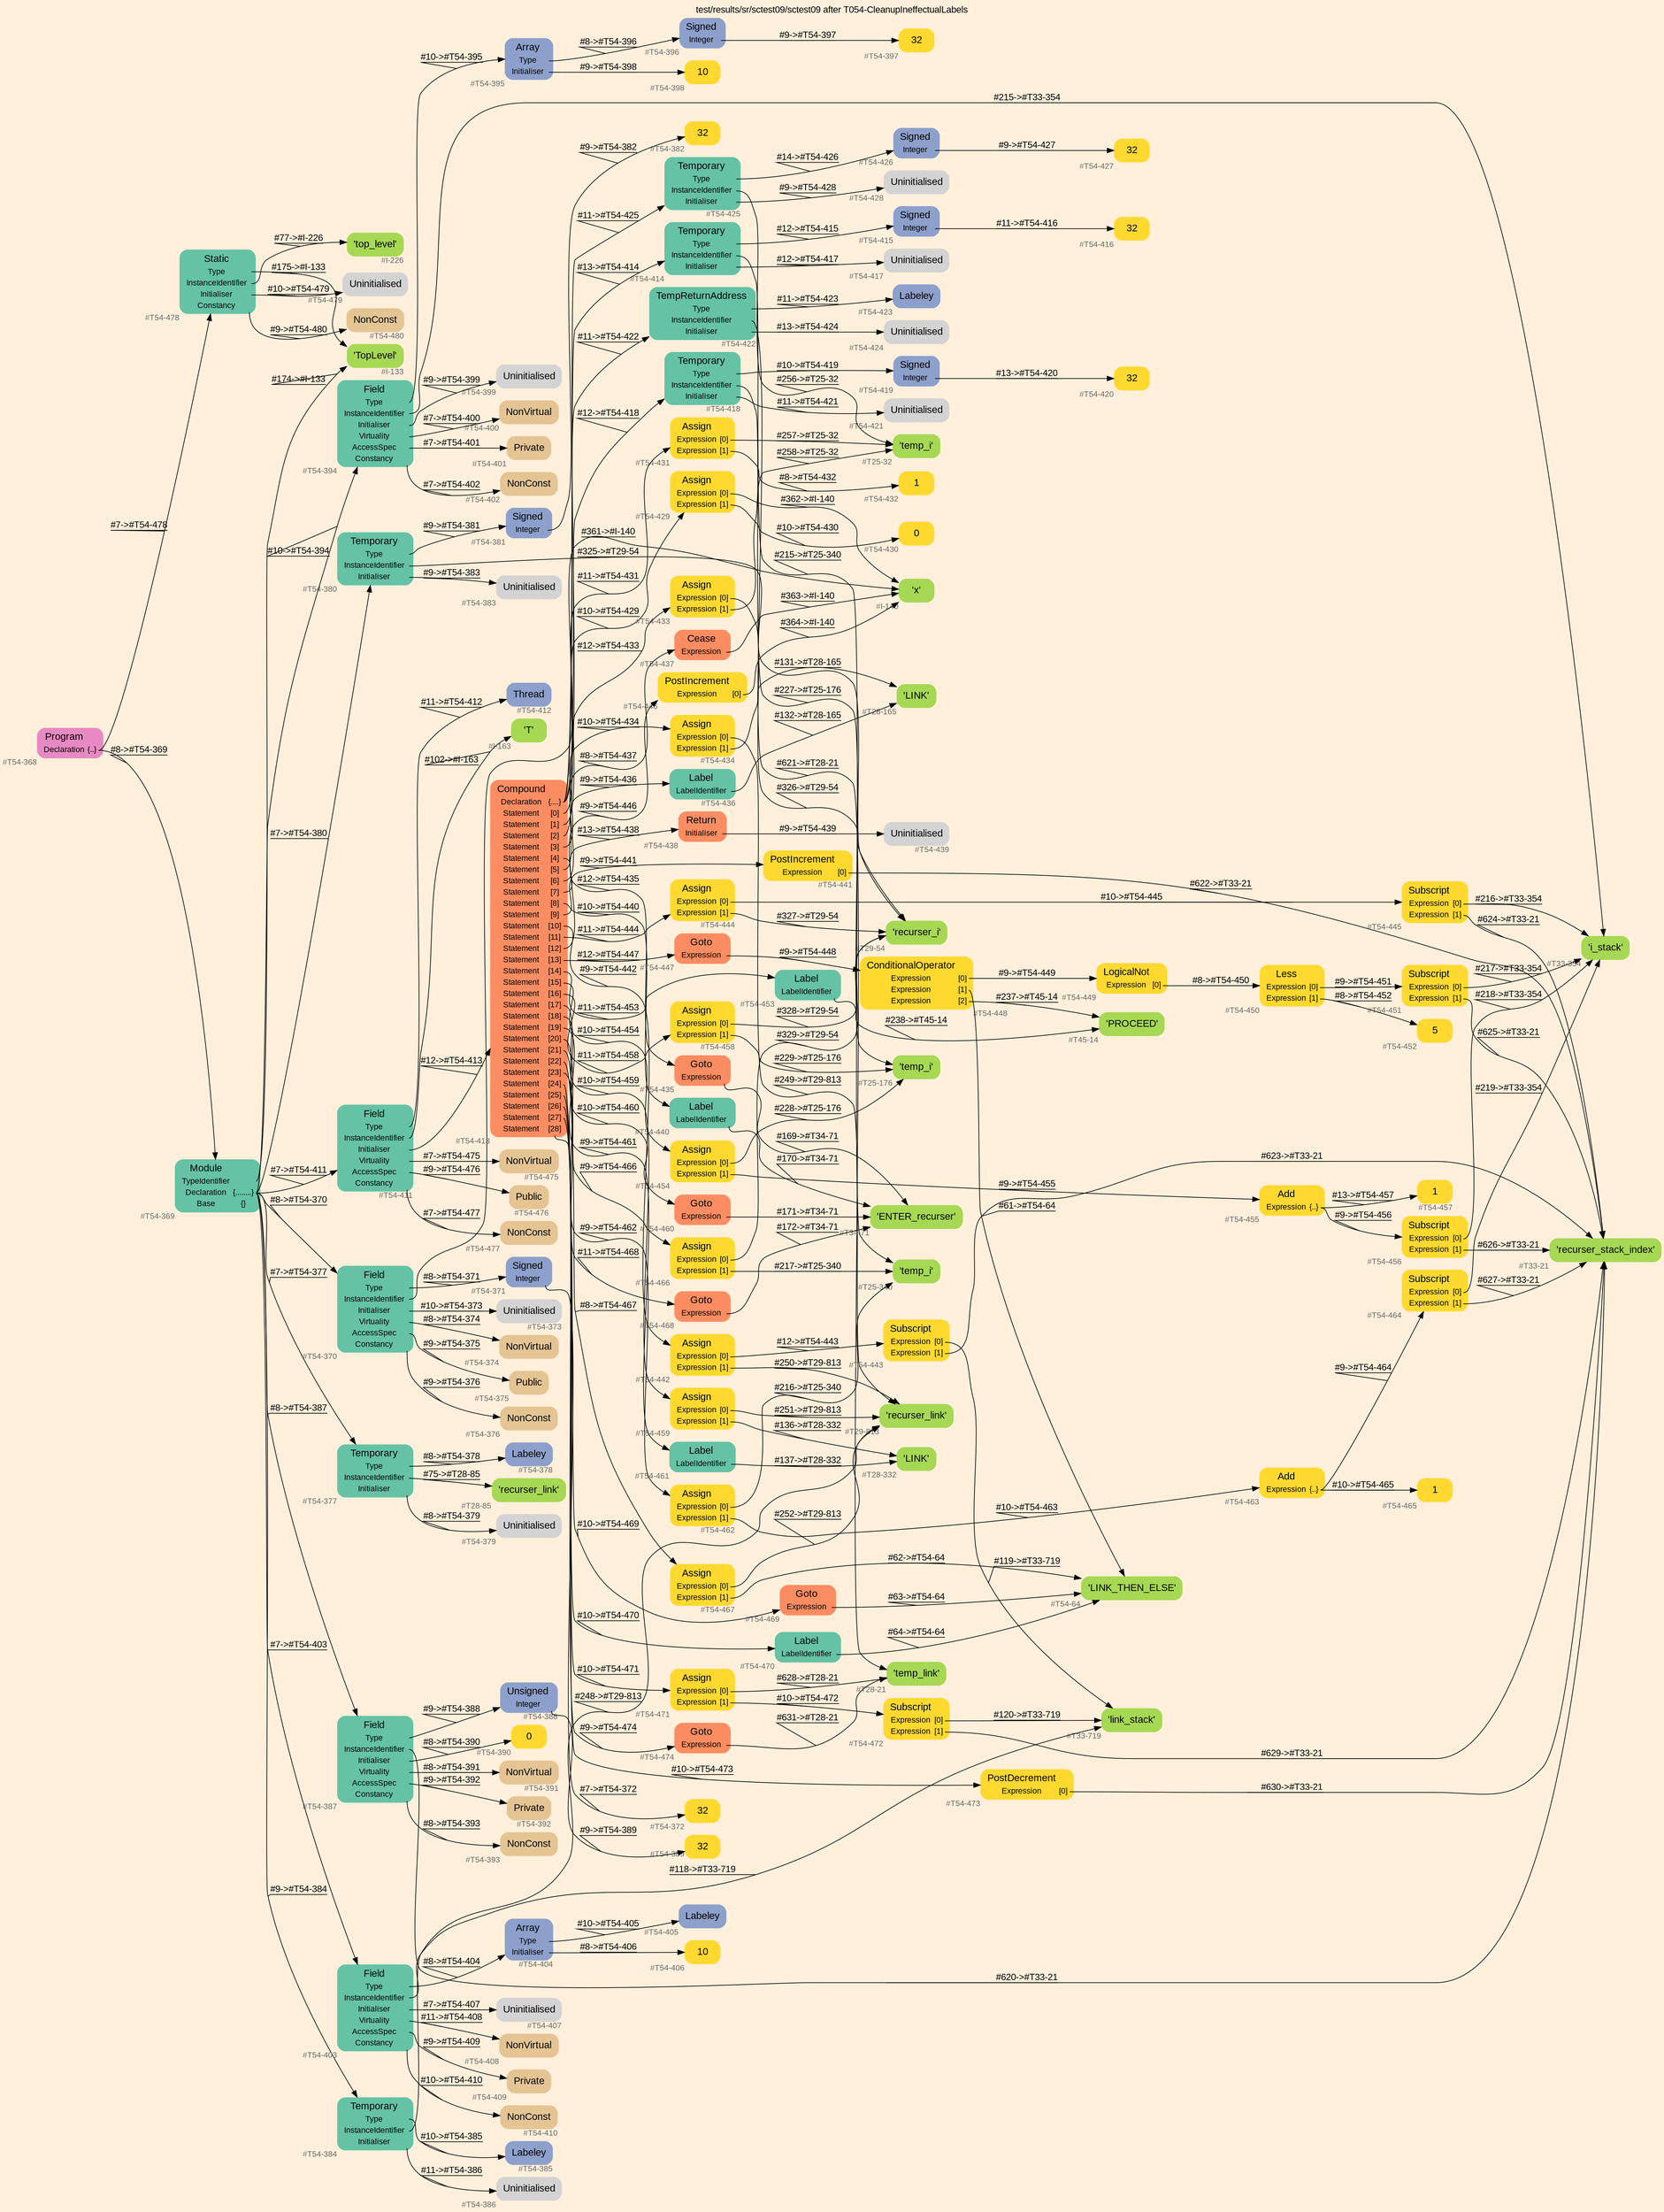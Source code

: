 digraph "test/results/sr/sctest09/sctest09 after T054-CleanupIneffectualLabels" {
label = "test/results/sr/sctest09/sctest09 after T054-CleanupIneffectualLabels"
labelloc = t
graph [
    rankdir = "LR"
    ranksep = 0.3
    bgcolor = antiquewhite1
    color = black
    fontcolor = black
    fontname = "Arial"
];
node [
    fontname = "Arial"
];
edge [
    fontname = "Arial"
];

// -------------------- node figure --------------------
// -------- block #T54-368 ----------
"#T54-368" [
    fillcolor = "/set28/4"
    xlabel = "#T54-368"
    fontsize = "12"
    fontcolor = grey40
    shape = "plaintext"
    label = <<TABLE BORDER="0" CELLBORDER="0" CELLSPACING="0">
     <TR><TD><FONT COLOR="black" POINT-SIZE="15">Program</FONT></TD></TR>
     <TR><TD><FONT COLOR="black" POINT-SIZE="12">Declaration</FONT></TD><TD PORT="port0"><FONT COLOR="black" POINT-SIZE="12">{..}</FONT></TD></TR>
    </TABLE>>
    style = "rounded,filled"
];

// -------- block #T54-369 ----------
"#T54-369" [
    fillcolor = "/set28/1"
    xlabel = "#T54-369"
    fontsize = "12"
    fontcolor = grey40
    shape = "plaintext"
    label = <<TABLE BORDER="0" CELLBORDER="0" CELLSPACING="0">
     <TR><TD><FONT COLOR="black" POINT-SIZE="15">Module</FONT></TD></TR>
     <TR><TD><FONT COLOR="black" POINT-SIZE="12">TypeIdentifier</FONT></TD><TD PORT="port0"></TD></TR>
     <TR><TD><FONT COLOR="black" POINT-SIZE="12">Declaration</FONT></TD><TD PORT="port1"><FONT COLOR="black" POINT-SIZE="12">{........}</FONT></TD></TR>
     <TR><TD><FONT COLOR="black" POINT-SIZE="12">Base</FONT></TD><TD PORT="port2"><FONT COLOR="black" POINT-SIZE="12">{}</FONT></TD></TR>
    </TABLE>>
    style = "rounded,filled"
];

// -------- block #I-133 ----------
"#I-133" [
    fillcolor = "/set28/5"
    xlabel = "#I-133"
    fontsize = "12"
    fontcolor = grey40
    shape = "plaintext"
    label = <<TABLE BORDER="0" CELLBORDER="0" CELLSPACING="0">
     <TR><TD><FONT COLOR="black" POINT-SIZE="15">'TopLevel'</FONT></TD></TR>
    </TABLE>>
    style = "rounded,filled"
];

// -------- block #T54-370 ----------
"#T54-370" [
    fillcolor = "/set28/1"
    xlabel = "#T54-370"
    fontsize = "12"
    fontcolor = grey40
    shape = "plaintext"
    label = <<TABLE BORDER="0" CELLBORDER="0" CELLSPACING="0">
     <TR><TD><FONT COLOR="black" POINT-SIZE="15">Field</FONT></TD></TR>
     <TR><TD><FONT COLOR="black" POINT-SIZE="12">Type</FONT></TD><TD PORT="port0"></TD></TR>
     <TR><TD><FONT COLOR="black" POINT-SIZE="12">InstanceIdentifier</FONT></TD><TD PORT="port1"></TD></TR>
     <TR><TD><FONT COLOR="black" POINT-SIZE="12">Initialiser</FONT></TD><TD PORT="port2"></TD></TR>
     <TR><TD><FONT COLOR="black" POINT-SIZE="12">Virtuality</FONT></TD><TD PORT="port3"></TD></TR>
     <TR><TD><FONT COLOR="black" POINT-SIZE="12">AccessSpec</FONT></TD><TD PORT="port4"></TD></TR>
     <TR><TD><FONT COLOR="black" POINT-SIZE="12">Constancy</FONT></TD><TD PORT="port5"></TD></TR>
    </TABLE>>
    style = "rounded,filled"
];

// -------- block #T54-371 ----------
"#T54-371" [
    fillcolor = "/set28/3"
    xlabel = "#T54-371"
    fontsize = "12"
    fontcolor = grey40
    shape = "plaintext"
    label = <<TABLE BORDER="0" CELLBORDER="0" CELLSPACING="0">
     <TR><TD><FONT COLOR="black" POINT-SIZE="15">Signed</FONT></TD></TR>
     <TR><TD><FONT COLOR="black" POINT-SIZE="12">Integer</FONT></TD><TD PORT="port0"></TD></TR>
    </TABLE>>
    style = "rounded,filled"
];

// -------- block #T54-372 ----------
"#T54-372" [
    fillcolor = "/set28/6"
    xlabel = "#T54-372"
    fontsize = "12"
    fontcolor = grey40
    shape = "plaintext"
    label = <<TABLE BORDER="0" CELLBORDER="0" CELLSPACING="0">
     <TR><TD><FONT COLOR="black" POINT-SIZE="15">32</FONT></TD></TR>
    </TABLE>>
    style = "rounded,filled"
];

// -------- block #I-140 ----------
"#I-140" [
    fillcolor = "/set28/5"
    xlabel = "#I-140"
    fontsize = "12"
    fontcolor = grey40
    shape = "plaintext"
    label = <<TABLE BORDER="0" CELLBORDER="0" CELLSPACING="0">
     <TR><TD><FONT COLOR="black" POINT-SIZE="15">'x'</FONT></TD></TR>
    </TABLE>>
    style = "rounded,filled"
];

// -------- block #T54-373 ----------
"#T54-373" [
    xlabel = "#T54-373"
    fontsize = "12"
    fontcolor = grey40
    shape = "plaintext"
    label = <<TABLE BORDER="0" CELLBORDER="0" CELLSPACING="0">
     <TR><TD><FONT COLOR="black" POINT-SIZE="15">Uninitialised</FONT></TD></TR>
    </TABLE>>
    style = "rounded,filled"
];

// -------- block #T54-374 ----------
"#T54-374" [
    fillcolor = "/set28/7"
    xlabel = "#T54-374"
    fontsize = "12"
    fontcolor = grey40
    shape = "plaintext"
    label = <<TABLE BORDER="0" CELLBORDER="0" CELLSPACING="0">
     <TR><TD><FONT COLOR="black" POINT-SIZE="15">NonVirtual</FONT></TD></TR>
    </TABLE>>
    style = "rounded,filled"
];

// -------- block #T54-375 ----------
"#T54-375" [
    fillcolor = "/set28/7"
    xlabel = "#T54-375"
    fontsize = "12"
    fontcolor = grey40
    shape = "plaintext"
    label = <<TABLE BORDER="0" CELLBORDER="0" CELLSPACING="0">
     <TR><TD><FONT COLOR="black" POINT-SIZE="15">Public</FONT></TD></TR>
    </TABLE>>
    style = "rounded,filled"
];

// -------- block #T54-376 ----------
"#T54-376" [
    fillcolor = "/set28/7"
    xlabel = "#T54-376"
    fontsize = "12"
    fontcolor = grey40
    shape = "plaintext"
    label = <<TABLE BORDER="0" CELLBORDER="0" CELLSPACING="0">
     <TR><TD><FONT COLOR="black" POINT-SIZE="15">NonConst</FONT></TD></TR>
    </TABLE>>
    style = "rounded,filled"
];

// -------- block #T54-377 ----------
"#T54-377" [
    fillcolor = "/set28/1"
    xlabel = "#T54-377"
    fontsize = "12"
    fontcolor = grey40
    shape = "plaintext"
    label = <<TABLE BORDER="0" CELLBORDER="0" CELLSPACING="0">
     <TR><TD><FONT COLOR="black" POINT-SIZE="15">Temporary</FONT></TD></TR>
     <TR><TD><FONT COLOR="black" POINT-SIZE="12">Type</FONT></TD><TD PORT="port0"></TD></TR>
     <TR><TD><FONT COLOR="black" POINT-SIZE="12">InstanceIdentifier</FONT></TD><TD PORT="port1"></TD></TR>
     <TR><TD><FONT COLOR="black" POINT-SIZE="12">Initialiser</FONT></TD><TD PORT="port2"></TD></TR>
    </TABLE>>
    style = "rounded,filled"
];

// -------- block #T54-378 ----------
"#T54-378" [
    fillcolor = "/set28/3"
    xlabel = "#T54-378"
    fontsize = "12"
    fontcolor = grey40
    shape = "plaintext"
    label = <<TABLE BORDER="0" CELLBORDER="0" CELLSPACING="0">
     <TR><TD><FONT COLOR="black" POINT-SIZE="15">Labeley</FONT></TD></TR>
    </TABLE>>
    style = "rounded,filled"
];

// -------- block #T28-85 ----------
"#T28-85" [
    fillcolor = "/set28/5"
    xlabel = "#T28-85"
    fontsize = "12"
    fontcolor = grey40
    shape = "plaintext"
    label = <<TABLE BORDER="0" CELLBORDER="0" CELLSPACING="0">
     <TR><TD><FONT COLOR="black" POINT-SIZE="15">'recurser_link'</FONT></TD></TR>
    </TABLE>>
    style = "rounded,filled"
];

// -------- block #T54-379 ----------
"#T54-379" [
    xlabel = "#T54-379"
    fontsize = "12"
    fontcolor = grey40
    shape = "plaintext"
    label = <<TABLE BORDER="0" CELLBORDER="0" CELLSPACING="0">
     <TR><TD><FONT COLOR="black" POINT-SIZE="15">Uninitialised</FONT></TD></TR>
    </TABLE>>
    style = "rounded,filled"
];

// -------- block #T54-380 ----------
"#T54-380" [
    fillcolor = "/set28/1"
    xlabel = "#T54-380"
    fontsize = "12"
    fontcolor = grey40
    shape = "plaintext"
    label = <<TABLE BORDER="0" CELLBORDER="0" CELLSPACING="0">
     <TR><TD><FONT COLOR="black" POINT-SIZE="15">Temporary</FONT></TD></TR>
     <TR><TD><FONT COLOR="black" POINT-SIZE="12">Type</FONT></TD><TD PORT="port0"></TD></TR>
     <TR><TD><FONT COLOR="black" POINT-SIZE="12">InstanceIdentifier</FONT></TD><TD PORT="port1"></TD></TR>
     <TR><TD><FONT COLOR="black" POINT-SIZE="12">Initialiser</FONT></TD><TD PORT="port2"></TD></TR>
    </TABLE>>
    style = "rounded,filled"
];

// -------- block #T54-381 ----------
"#T54-381" [
    fillcolor = "/set28/3"
    xlabel = "#T54-381"
    fontsize = "12"
    fontcolor = grey40
    shape = "plaintext"
    label = <<TABLE BORDER="0" CELLBORDER="0" CELLSPACING="0">
     <TR><TD><FONT COLOR="black" POINT-SIZE="15">Signed</FONT></TD></TR>
     <TR><TD><FONT COLOR="black" POINT-SIZE="12">Integer</FONT></TD><TD PORT="port0"></TD></TR>
    </TABLE>>
    style = "rounded,filled"
];

// -------- block #T54-382 ----------
"#T54-382" [
    fillcolor = "/set28/6"
    xlabel = "#T54-382"
    fontsize = "12"
    fontcolor = grey40
    shape = "plaintext"
    label = <<TABLE BORDER="0" CELLBORDER="0" CELLSPACING="0">
     <TR><TD><FONT COLOR="black" POINT-SIZE="15">32</FONT></TD></TR>
    </TABLE>>
    style = "rounded,filled"
];

// -------- block #T29-54 ----------
"#T29-54" [
    fillcolor = "/set28/5"
    xlabel = "#T29-54"
    fontsize = "12"
    fontcolor = grey40
    shape = "plaintext"
    label = <<TABLE BORDER="0" CELLBORDER="0" CELLSPACING="0">
     <TR><TD><FONT COLOR="black" POINT-SIZE="15">'recurser_i'</FONT></TD></TR>
    </TABLE>>
    style = "rounded,filled"
];

// -------- block #T54-383 ----------
"#T54-383" [
    xlabel = "#T54-383"
    fontsize = "12"
    fontcolor = grey40
    shape = "plaintext"
    label = <<TABLE BORDER="0" CELLBORDER="0" CELLSPACING="0">
     <TR><TD><FONT COLOR="black" POINT-SIZE="15">Uninitialised</FONT></TD></TR>
    </TABLE>>
    style = "rounded,filled"
];

// -------- block #T54-384 ----------
"#T54-384" [
    fillcolor = "/set28/1"
    xlabel = "#T54-384"
    fontsize = "12"
    fontcolor = grey40
    shape = "plaintext"
    label = <<TABLE BORDER="0" CELLBORDER="0" CELLSPACING="0">
     <TR><TD><FONT COLOR="black" POINT-SIZE="15">Temporary</FONT></TD></TR>
     <TR><TD><FONT COLOR="black" POINT-SIZE="12">Type</FONT></TD><TD PORT="port0"></TD></TR>
     <TR><TD><FONT COLOR="black" POINT-SIZE="12">InstanceIdentifier</FONT></TD><TD PORT="port1"></TD></TR>
     <TR><TD><FONT COLOR="black" POINT-SIZE="12">Initialiser</FONT></TD><TD PORT="port2"></TD></TR>
    </TABLE>>
    style = "rounded,filled"
];

// -------- block #T54-385 ----------
"#T54-385" [
    fillcolor = "/set28/3"
    xlabel = "#T54-385"
    fontsize = "12"
    fontcolor = grey40
    shape = "plaintext"
    label = <<TABLE BORDER="0" CELLBORDER="0" CELLSPACING="0">
     <TR><TD><FONT COLOR="black" POINT-SIZE="15">Labeley</FONT></TD></TR>
    </TABLE>>
    style = "rounded,filled"
];

// -------- block #T29-813 ----------
"#T29-813" [
    fillcolor = "/set28/5"
    xlabel = "#T29-813"
    fontsize = "12"
    fontcolor = grey40
    shape = "plaintext"
    label = <<TABLE BORDER="0" CELLBORDER="0" CELLSPACING="0">
     <TR><TD><FONT COLOR="black" POINT-SIZE="15">'recurser_link'</FONT></TD></TR>
    </TABLE>>
    style = "rounded,filled"
];

// -------- block #T54-386 ----------
"#T54-386" [
    xlabel = "#T54-386"
    fontsize = "12"
    fontcolor = grey40
    shape = "plaintext"
    label = <<TABLE BORDER="0" CELLBORDER="0" CELLSPACING="0">
     <TR><TD><FONT COLOR="black" POINT-SIZE="15">Uninitialised</FONT></TD></TR>
    </TABLE>>
    style = "rounded,filled"
];

// -------- block #T54-387 ----------
"#T54-387" [
    fillcolor = "/set28/1"
    xlabel = "#T54-387"
    fontsize = "12"
    fontcolor = grey40
    shape = "plaintext"
    label = <<TABLE BORDER="0" CELLBORDER="0" CELLSPACING="0">
     <TR><TD><FONT COLOR="black" POINT-SIZE="15">Field</FONT></TD></TR>
     <TR><TD><FONT COLOR="black" POINT-SIZE="12">Type</FONT></TD><TD PORT="port0"></TD></TR>
     <TR><TD><FONT COLOR="black" POINT-SIZE="12">InstanceIdentifier</FONT></TD><TD PORT="port1"></TD></TR>
     <TR><TD><FONT COLOR="black" POINT-SIZE="12">Initialiser</FONT></TD><TD PORT="port2"></TD></TR>
     <TR><TD><FONT COLOR="black" POINT-SIZE="12">Virtuality</FONT></TD><TD PORT="port3"></TD></TR>
     <TR><TD><FONT COLOR="black" POINT-SIZE="12">AccessSpec</FONT></TD><TD PORT="port4"></TD></TR>
     <TR><TD><FONT COLOR="black" POINT-SIZE="12">Constancy</FONT></TD><TD PORT="port5"></TD></TR>
    </TABLE>>
    style = "rounded,filled"
];

// -------- block #T54-388 ----------
"#T54-388" [
    fillcolor = "/set28/3"
    xlabel = "#T54-388"
    fontsize = "12"
    fontcolor = grey40
    shape = "plaintext"
    label = <<TABLE BORDER="0" CELLBORDER="0" CELLSPACING="0">
     <TR><TD><FONT COLOR="black" POINT-SIZE="15">Unsigned</FONT></TD></TR>
     <TR><TD><FONT COLOR="black" POINT-SIZE="12">Integer</FONT></TD><TD PORT="port0"></TD></TR>
    </TABLE>>
    style = "rounded,filled"
];

// -------- block #T54-389 ----------
"#T54-389" [
    fillcolor = "/set28/6"
    xlabel = "#T54-389"
    fontsize = "12"
    fontcolor = grey40
    shape = "plaintext"
    label = <<TABLE BORDER="0" CELLBORDER="0" CELLSPACING="0">
     <TR><TD><FONT COLOR="black" POINT-SIZE="15">32</FONT></TD></TR>
    </TABLE>>
    style = "rounded,filled"
];

// -------- block #T33-21 ----------
"#T33-21" [
    fillcolor = "/set28/5"
    xlabel = "#T33-21"
    fontsize = "12"
    fontcolor = grey40
    shape = "plaintext"
    label = <<TABLE BORDER="0" CELLBORDER="0" CELLSPACING="0">
     <TR><TD><FONT COLOR="black" POINT-SIZE="15">'recurser_stack_index'</FONT></TD></TR>
    </TABLE>>
    style = "rounded,filled"
];

// -------- block #T54-390 ----------
"#T54-390" [
    fillcolor = "/set28/6"
    xlabel = "#T54-390"
    fontsize = "12"
    fontcolor = grey40
    shape = "plaintext"
    label = <<TABLE BORDER="0" CELLBORDER="0" CELLSPACING="0">
     <TR><TD><FONT COLOR="black" POINT-SIZE="15">0</FONT></TD></TR>
    </TABLE>>
    style = "rounded,filled"
];

// -------- block #T54-391 ----------
"#T54-391" [
    fillcolor = "/set28/7"
    xlabel = "#T54-391"
    fontsize = "12"
    fontcolor = grey40
    shape = "plaintext"
    label = <<TABLE BORDER="0" CELLBORDER="0" CELLSPACING="0">
     <TR><TD><FONT COLOR="black" POINT-SIZE="15">NonVirtual</FONT></TD></TR>
    </TABLE>>
    style = "rounded,filled"
];

// -------- block #T54-392 ----------
"#T54-392" [
    fillcolor = "/set28/7"
    xlabel = "#T54-392"
    fontsize = "12"
    fontcolor = grey40
    shape = "plaintext"
    label = <<TABLE BORDER="0" CELLBORDER="0" CELLSPACING="0">
     <TR><TD><FONT COLOR="black" POINT-SIZE="15">Private</FONT></TD></TR>
    </TABLE>>
    style = "rounded,filled"
];

// -------- block #T54-393 ----------
"#T54-393" [
    fillcolor = "/set28/7"
    xlabel = "#T54-393"
    fontsize = "12"
    fontcolor = grey40
    shape = "plaintext"
    label = <<TABLE BORDER="0" CELLBORDER="0" CELLSPACING="0">
     <TR><TD><FONT COLOR="black" POINT-SIZE="15">NonConst</FONT></TD></TR>
    </TABLE>>
    style = "rounded,filled"
];

// -------- block #T54-394 ----------
"#T54-394" [
    fillcolor = "/set28/1"
    xlabel = "#T54-394"
    fontsize = "12"
    fontcolor = grey40
    shape = "plaintext"
    label = <<TABLE BORDER="0" CELLBORDER="0" CELLSPACING="0">
     <TR><TD><FONT COLOR="black" POINT-SIZE="15">Field</FONT></TD></TR>
     <TR><TD><FONT COLOR="black" POINT-SIZE="12">Type</FONT></TD><TD PORT="port0"></TD></TR>
     <TR><TD><FONT COLOR="black" POINT-SIZE="12">InstanceIdentifier</FONT></TD><TD PORT="port1"></TD></TR>
     <TR><TD><FONT COLOR="black" POINT-SIZE="12">Initialiser</FONT></TD><TD PORT="port2"></TD></TR>
     <TR><TD><FONT COLOR="black" POINT-SIZE="12">Virtuality</FONT></TD><TD PORT="port3"></TD></TR>
     <TR><TD><FONT COLOR="black" POINT-SIZE="12">AccessSpec</FONT></TD><TD PORT="port4"></TD></TR>
     <TR><TD><FONT COLOR="black" POINT-SIZE="12">Constancy</FONT></TD><TD PORT="port5"></TD></TR>
    </TABLE>>
    style = "rounded,filled"
];

// -------- block #T54-395 ----------
"#T54-395" [
    fillcolor = "/set28/3"
    xlabel = "#T54-395"
    fontsize = "12"
    fontcolor = grey40
    shape = "plaintext"
    label = <<TABLE BORDER="0" CELLBORDER="0" CELLSPACING="0">
     <TR><TD><FONT COLOR="black" POINT-SIZE="15">Array</FONT></TD></TR>
     <TR><TD><FONT COLOR="black" POINT-SIZE="12">Type</FONT></TD><TD PORT="port0"></TD></TR>
     <TR><TD><FONT COLOR="black" POINT-SIZE="12">Initialiser</FONT></TD><TD PORT="port1"></TD></TR>
    </TABLE>>
    style = "rounded,filled"
];

// -------- block #T54-396 ----------
"#T54-396" [
    fillcolor = "/set28/3"
    xlabel = "#T54-396"
    fontsize = "12"
    fontcolor = grey40
    shape = "plaintext"
    label = <<TABLE BORDER="0" CELLBORDER="0" CELLSPACING="0">
     <TR><TD><FONT COLOR="black" POINT-SIZE="15">Signed</FONT></TD></TR>
     <TR><TD><FONT COLOR="black" POINT-SIZE="12">Integer</FONT></TD><TD PORT="port0"></TD></TR>
    </TABLE>>
    style = "rounded,filled"
];

// -------- block #T54-397 ----------
"#T54-397" [
    fillcolor = "/set28/6"
    xlabel = "#T54-397"
    fontsize = "12"
    fontcolor = grey40
    shape = "plaintext"
    label = <<TABLE BORDER="0" CELLBORDER="0" CELLSPACING="0">
     <TR><TD><FONT COLOR="black" POINT-SIZE="15">32</FONT></TD></TR>
    </TABLE>>
    style = "rounded,filled"
];

// -------- block #T54-398 ----------
"#T54-398" [
    fillcolor = "/set28/6"
    xlabel = "#T54-398"
    fontsize = "12"
    fontcolor = grey40
    shape = "plaintext"
    label = <<TABLE BORDER="0" CELLBORDER="0" CELLSPACING="0">
     <TR><TD><FONT COLOR="black" POINT-SIZE="15">10</FONT></TD></TR>
    </TABLE>>
    style = "rounded,filled"
];

// -------- block #T33-354 ----------
"#T33-354" [
    fillcolor = "/set28/5"
    xlabel = "#T33-354"
    fontsize = "12"
    fontcolor = grey40
    shape = "plaintext"
    label = <<TABLE BORDER="0" CELLBORDER="0" CELLSPACING="0">
     <TR><TD><FONT COLOR="black" POINT-SIZE="15">'i_stack'</FONT></TD></TR>
    </TABLE>>
    style = "rounded,filled"
];

// -------- block #T54-399 ----------
"#T54-399" [
    xlabel = "#T54-399"
    fontsize = "12"
    fontcolor = grey40
    shape = "plaintext"
    label = <<TABLE BORDER="0" CELLBORDER="0" CELLSPACING="0">
     <TR><TD><FONT COLOR="black" POINT-SIZE="15">Uninitialised</FONT></TD></TR>
    </TABLE>>
    style = "rounded,filled"
];

// -------- block #T54-400 ----------
"#T54-400" [
    fillcolor = "/set28/7"
    xlabel = "#T54-400"
    fontsize = "12"
    fontcolor = grey40
    shape = "plaintext"
    label = <<TABLE BORDER="0" CELLBORDER="0" CELLSPACING="0">
     <TR><TD><FONT COLOR="black" POINT-SIZE="15">NonVirtual</FONT></TD></TR>
    </TABLE>>
    style = "rounded,filled"
];

// -------- block #T54-401 ----------
"#T54-401" [
    fillcolor = "/set28/7"
    xlabel = "#T54-401"
    fontsize = "12"
    fontcolor = grey40
    shape = "plaintext"
    label = <<TABLE BORDER="0" CELLBORDER="0" CELLSPACING="0">
     <TR><TD><FONT COLOR="black" POINT-SIZE="15">Private</FONT></TD></TR>
    </TABLE>>
    style = "rounded,filled"
];

// -------- block #T54-402 ----------
"#T54-402" [
    fillcolor = "/set28/7"
    xlabel = "#T54-402"
    fontsize = "12"
    fontcolor = grey40
    shape = "plaintext"
    label = <<TABLE BORDER="0" CELLBORDER="0" CELLSPACING="0">
     <TR><TD><FONT COLOR="black" POINT-SIZE="15">NonConst</FONT></TD></TR>
    </TABLE>>
    style = "rounded,filled"
];

// -------- block #T54-403 ----------
"#T54-403" [
    fillcolor = "/set28/1"
    xlabel = "#T54-403"
    fontsize = "12"
    fontcolor = grey40
    shape = "plaintext"
    label = <<TABLE BORDER="0" CELLBORDER="0" CELLSPACING="0">
     <TR><TD><FONT COLOR="black" POINT-SIZE="15">Field</FONT></TD></TR>
     <TR><TD><FONT COLOR="black" POINT-SIZE="12">Type</FONT></TD><TD PORT="port0"></TD></TR>
     <TR><TD><FONT COLOR="black" POINT-SIZE="12">InstanceIdentifier</FONT></TD><TD PORT="port1"></TD></TR>
     <TR><TD><FONT COLOR="black" POINT-SIZE="12">Initialiser</FONT></TD><TD PORT="port2"></TD></TR>
     <TR><TD><FONT COLOR="black" POINT-SIZE="12">Virtuality</FONT></TD><TD PORT="port3"></TD></TR>
     <TR><TD><FONT COLOR="black" POINT-SIZE="12">AccessSpec</FONT></TD><TD PORT="port4"></TD></TR>
     <TR><TD><FONT COLOR="black" POINT-SIZE="12">Constancy</FONT></TD><TD PORT="port5"></TD></TR>
    </TABLE>>
    style = "rounded,filled"
];

// -------- block #T54-404 ----------
"#T54-404" [
    fillcolor = "/set28/3"
    xlabel = "#T54-404"
    fontsize = "12"
    fontcolor = grey40
    shape = "plaintext"
    label = <<TABLE BORDER="0" CELLBORDER="0" CELLSPACING="0">
     <TR><TD><FONT COLOR="black" POINT-SIZE="15">Array</FONT></TD></TR>
     <TR><TD><FONT COLOR="black" POINT-SIZE="12">Type</FONT></TD><TD PORT="port0"></TD></TR>
     <TR><TD><FONT COLOR="black" POINT-SIZE="12">Initialiser</FONT></TD><TD PORT="port1"></TD></TR>
    </TABLE>>
    style = "rounded,filled"
];

// -------- block #T54-405 ----------
"#T54-405" [
    fillcolor = "/set28/3"
    xlabel = "#T54-405"
    fontsize = "12"
    fontcolor = grey40
    shape = "plaintext"
    label = <<TABLE BORDER="0" CELLBORDER="0" CELLSPACING="0">
     <TR><TD><FONT COLOR="black" POINT-SIZE="15">Labeley</FONT></TD></TR>
    </TABLE>>
    style = "rounded,filled"
];

// -------- block #T54-406 ----------
"#T54-406" [
    fillcolor = "/set28/6"
    xlabel = "#T54-406"
    fontsize = "12"
    fontcolor = grey40
    shape = "plaintext"
    label = <<TABLE BORDER="0" CELLBORDER="0" CELLSPACING="0">
     <TR><TD><FONT COLOR="black" POINT-SIZE="15">10</FONT></TD></TR>
    </TABLE>>
    style = "rounded,filled"
];

// -------- block #T33-719 ----------
"#T33-719" [
    fillcolor = "/set28/5"
    xlabel = "#T33-719"
    fontsize = "12"
    fontcolor = grey40
    shape = "plaintext"
    label = <<TABLE BORDER="0" CELLBORDER="0" CELLSPACING="0">
     <TR><TD><FONT COLOR="black" POINT-SIZE="15">'link_stack'</FONT></TD></TR>
    </TABLE>>
    style = "rounded,filled"
];

// -------- block #T54-407 ----------
"#T54-407" [
    xlabel = "#T54-407"
    fontsize = "12"
    fontcolor = grey40
    shape = "plaintext"
    label = <<TABLE BORDER="0" CELLBORDER="0" CELLSPACING="0">
     <TR><TD><FONT COLOR="black" POINT-SIZE="15">Uninitialised</FONT></TD></TR>
    </TABLE>>
    style = "rounded,filled"
];

// -------- block #T54-408 ----------
"#T54-408" [
    fillcolor = "/set28/7"
    xlabel = "#T54-408"
    fontsize = "12"
    fontcolor = grey40
    shape = "plaintext"
    label = <<TABLE BORDER="0" CELLBORDER="0" CELLSPACING="0">
     <TR><TD><FONT COLOR="black" POINT-SIZE="15">NonVirtual</FONT></TD></TR>
    </TABLE>>
    style = "rounded,filled"
];

// -------- block #T54-409 ----------
"#T54-409" [
    fillcolor = "/set28/7"
    xlabel = "#T54-409"
    fontsize = "12"
    fontcolor = grey40
    shape = "plaintext"
    label = <<TABLE BORDER="0" CELLBORDER="0" CELLSPACING="0">
     <TR><TD><FONT COLOR="black" POINT-SIZE="15">Private</FONT></TD></TR>
    </TABLE>>
    style = "rounded,filled"
];

// -------- block #T54-410 ----------
"#T54-410" [
    fillcolor = "/set28/7"
    xlabel = "#T54-410"
    fontsize = "12"
    fontcolor = grey40
    shape = "plaintext"
    label = <<TABLE BORDER="0" CELLBORDER="0" CELLSPACING="0">
     <TR><TD><FONT COLOR="black" POINT-SIZE="15">NonConst</FONT></TD></TR>
    </TABLE>>
    style = "rounded,filled"
];

// -------- block #T54-411 ----------
"#T54-411" [
    fillcolor = "/set28/1"
    xlabel = "#T54-411"
    fontsize = "12"
    fontcolor = grey40
    shape = "plaintext"
    label = <<TABLE BORDER="0" CELLBORDER="0" CELLSPACING="0">
     <TR><TD><FONT COLOR="black" POINT-SIZE="15">Field</FONT></TD></TR>
     <TR><TD><FONT COLOR="black" POINT-SIZE="12">Type</FONT></TD><TD PORT="port0"></TD></TR>
     <TR><TD><FONT COLOR="black" POINT-SIZE="12">InstanceIdentifier</FONT></TD><TD PORT="port1"></TD></TR>
     <TR><TD><FONT COLOR="black" POINT-SIZE="12">Initialiser</FONT></TD><TD PORT="port2"></TD></TR>
     <TR><TD><FONT COLOR="black" POINT-SIZE="12">Virtuality</FONT></TD><TD PORT="port3"></TD></TR>
     <TR><TD><FONT COLOR="black" POINT-SIZE="12">AccessSpec</FONT></TD><TD PORT="port4"></TD></TR>
     <TR><TD><FONT COLOR="black" POINT-SIZE="12">Constancy</FONT></TD><TD PORT="port5"></TD></TR>
    </TABLE>>
    style = "rounded,filled"
];

// -------- block #T54-412 ----------
"#T54-412" [
    fillcolor = "/set28/3"
    xlabel = "#T54-412"
    fontsize = "12"
    fontcolor = grey40
    shape = "plaintext"
    label = <<TABLE BORDER="0" CELLBORDER="0" CELLSPACING="0">
     <TR><TD><FONT COLOR="black" POINT-SIZE="15">Thread</FONT></TD></TR>
    </TABLE>>
    style = "rounded,filled"
];

// -------- block #I-163 ----------
"#I-163" [
    fillcolor = "/set28/5"
    xlabel = "#I-163"
    fontsize = "12"
    fontcolor = grey40
    shape = "plaintext"
    label = <<TABLE BORDER="0" CELLBORDER="0" CELLSPACING="0">
     <TR><TD><FONT COLOR="black" POINT-SIZE="15">'T'</FONT></TD></TR>
    </TABLE>>
    style = "rounded,filled"
];

// -------- block #T54-413 ----------
"#T54-413" [
    fillcolor = "/set28/2"
    xlabel = "#T54-413"
    fontsize = "12"
    fontcolor = grey40
    shape = "plaintext"
    label = <<TABLE BORDER="0" CELLBORDER="0" CELLSPACING="0">
     <TR><TD><FONT COLOR="black" POINT-SIZE="15">Compound</FONT></TD></TR>
     <TR><TD><FONT COLOR="black" POINT-SIZE="12">Declaration</FONT></TD><TD PORT="port0"><FONT COLOR="black" POINT-SIZE="12">{....}</FONT></TD></TR>
     <TR><TD><FONT COLOR="black" POINT-SIZE="12">Statement</FONT></TD><TD PORT="port1"><FONT COLOR="black" POINT-SIZE="12">[0]</FONT></TD></TR>
     <TR><TD><FONT COLOR="black" POINT-SIZE="12">Statement</FONT></TD><TD PORT="port2"><FONT COLOR="black" POINT-SIZE="12">[1]</FONT></TD></TR>
     <TR><TD><FONT COLOR="black" POINT-SIZE="12">Statement</FONT></TD><TD PORT="port3"><FONT COLOR="black" POINT-SIZE="12">[2]</FONT></TD></TR>
     <TR><TD><FONT COLOR="black" POINT-SIZE="12">Statement</FONT></TD><TD PORT="port4"><FONT COLOR="black" POINT-SIZE="12">[3]</FONT></TD></TR>
     <TR><TD><FONT COLOR="black" POINT-SIZE="12">Statement</FONT></TD><TD PORT="port5"><FONT COLOR="black" POINT-SIZE="12">[4]</FONT></TD></TR>
     <TR><TD><FONT COLOR="black" POINT-SIZE="12">Statement</FONT></TD><TD PORT="port6"><FONT COLOR="black" POINT-SIZE="12">[5]</FONT></TD></TR>
     <TR><TD><FONT COLOR="black" POINT-SIZE="12">Statement</FONT></TD><TD PORT="port7"><FONT COLOR="black" POINT-SIZE="12">[6]</FONT></TD></TR>
     <TR><TD><FONT COLOR="black" POINT-SIZE="12">Statement</FONT></TD><TD PORT="port8"><FONT COLOR="black" POINT-SIZE="12">[7]</FONT></TD></TR>
     <TR><TD><FONT COLOR="black" POINT-SIZE="12">Statement</FONT></TD><TD PORT="port9"><FONT COLOR="black" POINT-SIZE="12">[8]</FONT></TD></TR>
     <TR><TD><FONT COLOR="black" POINT-SIZE="12">Statement</FONT></TD><TD PORT="port10"><FONT COLOR="black" POINT-SIZE="12">[9]</FONT></TD></TR>
     <TR><TD><FONT COLOR="black" POINT-SIZE="12">Statement</FONT></TD><TD PORT="port11"><FONT COLOR="black" POINT-SIZE="12">[10]</FONT></TD></TR>
     <TR><TD><FONT COLOR="black" POINT-SIZE="12">Statement</FONT></TD><TD PORT="port12"><FONT COLOR="black" POINT-SIZE="12">[11]</FONT></TD></TR>
     <TR><TD><FONT COLOR="black" POINT-SIZE="12">Statement</FONT></TD><TD PORT="port13"><FONT COLOR="black" POINT-SIZE="12">[12]</FONT></TD></TR>
     <TR><TD><FONT COLOR="black" POINT-SIZE="12">Statement</FONT></TD><TD PORT="port14"><FONT COLOR="black" POINT-SIZE="12">[13]</FONT></TD></TR>
     <TR><TD><FONT COLOR="black" POINT-SIZE="12">Statement</FONT></TD><TD PORT="port15"><FONT COLOR="black" POINT-SIZE="12">[14]</FONT></TD></TR>
     <TR><TD><FONT COLOR="black" POINT-SIZE="12">Statement</FONT></TD><TD PORT="port16"><FONT COLOR="black" POINT-SIZE="12">[15]</FONT></TD></TR>
     <TR><TD><FONT COLOR="black" POINT-SIZE="12">Statement</FONT></TD><TD PORT="port17"><FONT COLOR="black" POINT-SIZE="12">[16]</FONT></TD></TR>
     <TR><TD><FONT COLOR="black" POINT-SIZE="12">Statement</FONT></TD><TD PORT="port18"><FONT COLOR="black" POINT-SIZE="12">[17]</FONT></TD></TR>
     <TR><TD><FONT COLOR="black" POINT-SIZE="12">Statement</FONT></TD><TD PORT="port19"><FONT COLOR="black" POINT-SIZE="12">[18]</FONT></TD></TR>
     <TR><TD><FONT COLOR="black" POINT-SIZE="12">Statement</FONT></TD><TD PORT="port20"><FONT COLOR="black" POINT-SIZE="12">[19]</FONT></TD></TR>
     <TR><TD><FONT COLOR="black" POINT-SIZE="12">Statement</FONT></TD><TD PORT="port21"><FONT COLOR="black" POINT-SIZE="12">[20]</FONT></TD></TR>
     <TR><TD><FONT COLOR="black" POINT-SIZE="12">Statement</FONT></TD><TD PORT="port22"><FONT COLOR="black" POINT-SIZE="12">[21]</FONT></TD></TR>
     <TR><TD><FONT COLOR="black" POINT-SIZE="12">Statement</FONT></TD><TD PORT="port23"><FONT COLOR="black" POINT-SIZE="12">[22]</FONT></TD></TR>
     <TR><TD><FONT COLOR="black" POINT-SIZE="12">Statement</FONT></TD><TD PORT="port24"><FONT COLOR="black" POINT-SIZE="12">[23]</FONT></TD></TR>
     <TR><TD><FONT COLOR="black" POINT-SIZE="12">Statement</FONT></TD><TD PORT="port25"><FONT COLOR="black" POINT-SIZE="12">[24]</FONT></TD></TR>
     <TR><TD><FONT COLOR="black" POINT-SIZE="12">Statement</FONT></TD><TD PORT="port26"><FONT COLOR="black" POINT-SIZE="12">[25]</FONT></TD></TR>
     <TR><TD><FONT COLOR="black" POINT-SIZE="12">Statement</FONT></TD><TD PORT="port27"><FONT COLOR="black" POINT-SIZE="12">[26]</FONT></TD></TR>
     <TR><TD><FONT COLOR="black" POINT-SIZE="12">Statement</FONT></TD><TD PORT="port28"><FONT COLOR="black" POINT-SIZE="12">[27]</FONT></TD></TR>
     <TR><TD><FONT COLOR="black" POINT-SIZE="12">Statement</FONT></TD><TD PORT="port29"><FONT COLOR="black" POINT-SIZE="12">[28]</FONT></TD></TR>
    </TABLE>>
    style = "rounded,filled"
];

// -------- block #T54-414 ----------
"#T54-414" [
    fillcolor = "/set28/1"
    xlabel = "#T54-414"
    fontsize = "12"
    fontcolor = grey40
    shape = "plaintext"
    label = <<TABLE BORDER="0" CELLBORDER="0" CELLSPACING="0">
     <TR><TD><FONT COLOR="black" POINT-SIZE="15">Temporary</FONT></TD></TR>
     <TR><TD><FONT COLOR="black" POINT-SIZE="12">Type</FONT></TD><TD PORT="port0"></TD></TR>
     <TR><TD><FONT COLOR="black" POINT-SIZE="12">InstanceIdentifier</FONT></TD><TD PORT="port1"></TD></TR>
     <TR><TD><FONT COLOR="black" POINT-SIZE="12">Initialiser</FONT></TD><TD PORT="port2"></TD></TR>
    </TABLE>>
    style = "rounded,filled"
];

// -------- block #T54-415 ----------
"#T54-415" [
    fillcolor = "/set28/3"
    xlabel = "#T54-415"
    fontsize = "12"
    fontcolor = grey40
    shape = "plaintext"
    label = <<TABLE BORDER="0" CELLBORDER="0" CELLSPACING="0">
     <TR><TD><FONT COLOR="black" POINT-SIZE="15">Signed</FONT></TD></TR>
     <TR><TD><FONT COLOR="black" POINT-SIZE="12">Integer</FONT></TD><TD PORT="port0"></TD></TR>
    </TABLE>>
    style = "rounded,filled"
];

// -------- block #T54-416 ----------
"#T54-416" [
    fillcolor = "/set28/6"
    xlabel = "#T54-416"
    fontsize = "12"
    fontcolor = grey40
    shape = "plaintext"
    label = <<TABLE BORDER="0" CELLBORDER="0" CELLSPACING="0">
     <TR><TD><FONT COLOR="black" POINT-SIZE="15">32</FONT></TD></TR>
    </TABLE>>
    style = "rounded,filled"
];

// -------- block #T25-340 ----------
"#T25-340" [
    fillcolor = "/set28/5"
    xlabel = "#T25-340"
    fontsize = "12"
    fontcolor = grey40
    shape = "plaintext"
    label = <<TABLE BORDER="0" CELLBORDER="0" CELLSPACING="0">
     <TR><TD><FONT COLOR="black" POINT-SIZE="15">'temp_i'</FONT></TD></TR>
    </TABLE>>
    style = "rounded,filled"
];

// -------- block #T54-417 ----------
"#T54-417" [
    xlabel = "#T54-417"
    fontsize = "12"
    fontcolor = grey40
    shape = "plaintext"
    label = <<TABLE BORDER="0" CELLBORDER="0" CELLSPACING="0">
     <TR><TD><FONT COLOR="black" POINT-SIZE="15">Uninitialised</FONT></TD></TR>
    </TABLE>>
    style = "rounded,filled"
];

// -------- block #T54-418 ----------
"#T54-418" [
    fillcolor = "/set28/1"
    xlabel = "#T54-418"
    fontsize = "12"
    fontcolor = grey40
    shape = "plaintext"
    label = <<TABLE BORDER="0" CELLBORDER="0" CELLSPACING="0">
     <TR><TD><FONT COLOR="black" POINT-SIZE="15">Temporary</FONT></TD></TR>
     <TR><TD><FONT COLOR="black" POINT-SIZE="12">Type</FONT></TD><TD PORT="port0"></TD></TR>
     <TR><TD><FONT COLOR="black" POINT-SIZE="12">InstanceIdentifier</FONT></TD><TD PORT="port1"></TD></TR>
     <TR><TD><FONT COLOR="black" POINT-SIZE="12">Initialiser</FONT></TD><TD PORT="port2"></TD></TR>
    </TABLE>>
    style = "rounded,filled"
];

// -------- block #T54-419 ----------
"#T54-419" [
    fillcolor = "/set28/3"
    xlabel = "#T54-419"
    fontsize = "12"
    fontcolor = grey40
    shape = "plaintext"
    label = <<TABLE BORDER="0" CELLBORDER="0" CELLSPACING="0">
     <TR><TD><FONT COLOR="black" POINT-SIZE="15">Signed</FONT></TD></TR>
     <TR><TD><FONT COLOR="black" POINT-SIZE="12">Integer</FONT></TD><TD PORT="port0"></TD></TR>
    </TABLE>>
    style = "rounded,filled"
];

// -------- block #T54-420 ----------
"#T54-420" [
    fillcolor = "/set28/6"
    xlabel = "#T54-420"
    fontsize = "12"
    fontcolor = grey40
    shape = "plaintext"
    label = <<TABLE BORDER="0" CELLBORDER="0" CELLSPACING="0">
     <TR><TD><FONT COLOR="black" POINT-SIZE="15">32</FONT></TD></TR>
    </TABLE>>
    style = "rounded,filled"
];

// -------- block #T25-176 ----------
"#T25-176" [
    fillcolor = "/set28/5"
    xlabel = "#T25-176"
    fontsize = "12"
    fontcolor = grey40
    shape = "plaintext"
    label = <<TABLE BORDER="0" CELLBORDER="0" CELLSPACING="0">
     <TR><TD><FONT COLOR="black" POINT-SIZE="15">'temp_i'</FONT></TD></TR>
    </TABLE>>
    style = "rounded,filled"
];

// -------- block #T54-421 ----------
"#T54-421" [
    xlabel = "#T54-421"
    fontsize = "12"
    fontcolor = grey40
    shape = "plaintext"
    label = <<TABLE BORDER="0" CELLBORDER="0" CELLSPACING="0">
     <TR><TD><FONT COLOR="black" POINT-SIZE="15">Uninitialised</FONT></TD></TR>
    </TABLE>>
    style = "rounded,filled"
];

// -------- block #T54-422 ----------
"#T54-422" [
    fillcolor = "/set28/1"
    xlabel = "#T54-422"
    fontsize = "12"
    fontcolor = grey40
    shape = "plaintext"
    label = <<TABLE BORDER="0" CELLBORDER="0" CELLSPACING="0">
     <TR><TD><FONT COLOR="black" POINT-SIZE="15">TempReturnAddress</FONT></TD></TR>
     <TR><TD><FONT COLOR="black" POINT-SIZE="12">Type</FONT></TD><TD PORT="port0"></TD></TR>
     <TR><TD><FONT COLOR="black" POINT-SIZE="12">InstanceIdentifier</FONT></TD><TD PORT="port1"></TD></TR>
     <TR><TD><FONT COLOR="black" POINT-SIZE="12">Initialiser</FONT></TD><TD PORT="port2"></TD></TR>
    </TABLE>>
    style = "rounded,filled"
];

// -------- block #T54-423 ----------
"#T54-423" [
    fillcolor = "/set28/3"
    xlabel = "#T54-423"
    fontsize = "12"
    fontcolor = grey40
    shape = "plaintext"
    label = <<TABLE BORDER="0" CELLBORDER="0" CELLSPACING="0">
     <TR><TD><FONT COLOR="black" POINT-SIZE="15">Labeley</FONT></TD></TR>
    </TABLE>>
    style = "rounded,filled"
];

// -------- block #T28-21 ----------
"#T28-21" [
    fillcolor = "/set28/5"
    xlabel = "#T28-21"
    fontsize = "12"
    fontcolor = grey40
    shape = "plaintext"
    label = <<TABLE BORDER="0" CELLBORDER="0" CELLSPACING="0">
     <TR><TD><FONT COLOR="black" POINT-SIZE="15">'temp_link'</FONT></TD></TR>
    </TABLE>>
    style = "rounded,filled"
];

// -------- block #T54-424 ----------
"#T54-424" [
    xlabel = "#T54-424"
    fontsize = "12"
    fontcolor = grey40
    shape = "plaintext"
    label = <<TABLE BORDER="0" CELLBORDER="0" CELLSPACING="0">
     <TR><TD><FONT COLOR="black" POINT-SIZE="15">Uninitialised</FONT></TD></TR>
    </TABLE>>
    style = "rounded,filled"
];

// -------- block #T54-425 ----------
"#T54-425" [
    fillcolor = "/set28/1"
    xlabel = "#T54-425"
    fontsize = "12"
    fontcolor = grey40
    shape = "plaintext"
    label = <<TABLE BORDER="0" CELLBORDER="0" CELLSPACING="0">
     <TR><TD><FONT COLOR="black" POINT-SIZE="15">Temporary</FONT></TD></TR>
     <TR><TD><FONT COLOR="black" POINT-SIZE="12">Type</FONT></TD><TD PORT="port0"></TD></TR>
     <TR><TD><FONT COLOR="black" POINT-SIZE="12">InstanceIdentifier</FONT></TD><TD PORT="port1"></TD></TR>
     <TR><TD><FONT COLOR="black" POINT-SIZE="12">Initialiser</FONT></TD><TD PORT="port2"></TD></TR>
    </TABLE>>
    style = "rounded,filled"
];

// -------- block #T54-426 ----------
"#T54-426" [
    fillcolor = "/set28/3"
    xlabel = "#T54-426"
    fontsize = "12"
    fontcolor = grey40
    shape = "plaintext"
    label = <<TABLE BORDER="0" CELLBORDER="0" CELLSPACING="0">
     <TR><TD><FONT COLOR="black" POINT-SIZE="15">Signed</FONT></TD></TR>
     <TR><TD><FONT COLOR="black" POINT-SIZE="12">Integer</FONT></TD><TD PORT="port0"></TD></TR>
    </TABLE>>
    style = "rounded,filled"
];

// -------- block #T54-427 ----------
"#T54-427" [
    fillcolor = "/set28/6"
    xlabel = "#T54-427"
    fontsize = "12"
    fontcolor = grey40
    shape = "plaintext"
    label = <<TABLE BORDER="0" CELLBORDER="0" CELLSPACING="0">
     <TR><TD><FONT COLOR="black" POINT-SIZE="15">32</FONT></TD></TR>
    </TABLE>>
    style = "rounded,filled"
];

// -------- block #T25-32 ----------
"#T25-32" [
    fillcolor = "/set28/5"
    xlabel = "#T25-32"
    fontsize = "12"
    fontcolor = grey40
    shape = "plaintext"
    label = <<TABLE BORDER="0" CELLBORDER="0" CELLSPACING="0">
     <TR><TD><FONT COLOR="black" POINT-SIZE="15">'temp_i'</FONT></TD></TR>
    </TABLE>>
    style = "rounded,filled"
];

// -------- block #T54-428 ----------
"#T54-428" [
    xlabel = "#T54-428"
    fontsize = "12"
    fontcolor = grey40
    shape = "plaintext"
    label = <<TABLE BORDER="0" CELLBORDER="0" CELLSPACING="0">
     <TR><TD><FONT COLOR="black" POINT-SIZE="15">Uninitialised</FONT></TD></TR>
    </TABLE>>
    style = "rounded,filled"
];

// -------- block #T54-429 ----------
"#T54-429" [
    fillcolor = "/set28/6"
    xlabel = "#T54-429"
    fontsize = "12"
    fontcolor = grey40
    shape = "plaintext"
    label = <<TABLE BORDER="0" CELLBORDER="0" CELLSPACING="0">
     <TR><TD><FONT COLOR="black" POINT-SIZE="15">Assign</FONT></TD></TR>
     <TR><TD><FONT COLOR="black" POINT-SIZE="12">Expression</FONT></TD><TD PORT="port0"><FONT COLOR="black" POINT-SIZE="12">[0]</FONT></TD></TR>
     <TR><TD><FONT COLOR="black" POINT-SIZE="12">Expression</FONT></TD><TD PORT="port1"><FONT COLOR="black" POINT-SIZE="12">[1]</FONT></TD></TR>
    </TABLE>>
    style = "rounded,filled"
];

// -------- block #T54-430 ----------
"#T54-430" [
    fillcolor = "/set28/6"
    xlabel = "#T54-430"
    fontsize = "12"
    fontcolor = grey40
    shape = "plaintext"
    label = <<TABLE BORDER="0" CELLBORDER="0" CELLSPACING="0">
     <TR><TD><FONT COLOR="black" POINT-SIZE="15">0</FONT></TD></TR>
    </TABLE>>
    style = "rounded,filled"
];

// -------- block #T54-431 ----------
"#T54-431" [
    fillcolor = "/set28/6"
    xlabel = "#T54-431"
    fontsize = "12"
    fontcolor = grey40
    shape = "plaintext"
    label = <<TABLE BORDER="0" CELLBORDER="0" CELLSPACING="0">
     <TR><TD><FONT COLOR="black" POINT-SIZE="15">Assign</FONT></TD></TR>
     <TR><TD><FONT COLOR="black" POINT-SIZE="12">Expression</FONT></TD><TD PORT="port0"><FONT COLOR="black" POINT-SIZE="12">[0]</FONT></TD></TR>
     <TR><TD><FONT COLOR="black" POINT-SIZE="12">Expression</FONT></TD><TD PORT="port1"><FONT COLOR="black" POINT-SIZE="12">[1]</FONT></TD></TR>
    </TABLE>>
    style = "rounded,filled"
];

// -------- block #T54-432 ----------
"#T54-432" [
    fillcolor = "/set28/6"
    xlabel = "#T54-432"
    fontsize = "12"
    fontcolor = grey40
    shape = "plaintext"
    label = <<TABLE BORDER="0" CELLBORDER="0" CELLSPACING="0">
     <TR><TD><FONT COLOR="black" POINT-SIZE="15">1</FONT></TD></TR>
    </TABLE>>
    style = "rounded,filled"
];

// -------- block #T54-433 ----------
"#T54-433" [
    fillcolor = "/set28/6"
    xlabel = "#T54-433"
    fontsize = "12"
    fontcolor = grey40
    shape = "plaintext"
    label = <<TABLE BORDER="0" CELLBORDER="0" CELLSPACING="0">
     <TR><TD><FONT COLOR="black" POINT-SIZE="15">Assign</FONT></TD></TR>
     <TR><TD><FONT COLOR="black" POINT-SIZE="12">Expression</FONT></TD><TD PORT="port0"><FONT COLOR="black" POINT-SIZE="12">[0]</FONT></TD></TR>
     <TR><TD><FONT COLOR="black" POINT-SIZE="12">Expression</FONT></TD><TD PORT="port1"><FONT COLOR="black" POINT-SIZE="12">[1]</FONT></TD></TR>
    </TABLE>>
    style = "rounded,filled"
];

// -------- block #T54-434 ----------
"#T54-434" [
    fillcolor = "/set28/6"
    xlabel = "#T54-434"
    fontsize = "12"
    fontcolor = grey40
    shape = "plaintext"
    label = <<TABLE BORDER="0" CELLBORDER="0" CELLSPACING="0">
     <TR><TD><FONT COLOR="black" POINT-SIZE="15">Assign</FONT></TD></TR>
     <TR><TD><FONT COLOR="black" POINT-SIZE="12">Expression</FONT></TD><TD PORT="port0"><FONT COLOR="black" POINT-SIZE="12">[0]</FONT></TD></TR>
     <TR><TD><FONT COLOR="black" POINT-SIZE="12">Expression</FONT></TD><TD PORT="port1"><FONT COLOR="black" POINT-SIZE="12">[1]</FONT></TD></TR>
    </TABLE>>
    style = "rounded,filled"
];

// -------- block #T28-165 ----------
"#T28-165" [
    fillcolor = "/set28/5"
    xlabel = "#T28-165"
    fontsize = "12"
    fontcolor = grey40
    shape = "plaintext"
    label = <<TABLE BORDER="0" CELLBORDER="0" CELLSPACING="0">
     <TR><TD><FONT COLOR="black" POINT-SIZE="15">'LINK'</FONT></TD></TR>
    </TABLE>>
    style = "rounded,filled"
];

// -------- block #T54-435 ----------
"#T54-435" [
    fillcolor = "/set28/2"
    xlabel = "#T54-435"
    fontsize = "12"
    fontcolor = grey40
    shape = "plaintext"
    label = <<TABLE BORDER="0" CELLBORDER="0" CELLSPACING="0">
     <TR><TD><FONT COLOR="black" POINT-SIZE="15">Goto</FONT></TD></TR>
     <TR><TD><FONT COLOR="black" POINT-SIZE="12">Expression</FONT></TD><TD PORT="port0"></TD></TR>
    </TABLE>>
    style = "rounded,filled"
];

// -------- block #T34-71 ----------
"#T34-71" [
    fillcolor = "/set28/5"
    xlabel = "#T34-71"
    fontsize = "12"
    fontcolor = grey40
    shape = "plaintext"
    label = <<TABLE BORDER="0" CELLBORDER="0" CELLSPACING="0">
     <TR><TD><FONT COLOR="black" POINT-SIZE="15">'ENTER_recurser'</FONT></TD></TR>
    </TABLE>>
    style = "rounded,filled"
];

// -------- block #T54-436 ----------
"#T54-436" [
    fillcolor = "/set28/1"
    xlabel = "#T54-436"
    fontsize = "12"
    fontcolor = grey40
    shape = "plaintext"
    label = <<TABLE BORDER="0" CELLBORDER="0" CELLSPACING="0">
     <TR><TD><FONT COLOR="black" POINT-SIZE="15">Label</FONT></TD></TR>
     <TR><TD><FONT COLOR="black" POINT-SIZE="12">LabelIdentifier</FONT></TD><TD PORT="port0"></TD></TR>
    </TABLE>>
    style = "rounded,filled"
];

// -------- block #T54-437 ----------
"#T54-437" [
    fillcolor = "/set28/2"
    xlabel = "#T54-437"
    fontsize = "12"
    fontcolor = grey40
    shape = "plaintext"
    label = <<TABLE BORDER="0" CELLBORDER="0" CELLSPACING="0">
     <TR><TD><FONT COLOR="black" POINT-SIZE="15">Cease</FONT></TD></TR>
     <TR><TD><FONT COLOR="black" POINT-SIZE="12">Expression</FONT></TD><TD PORT="port0"></TD></TR>
    </TABLE>>
    style = "rounded,filled"
];

// -------- block #T54-438 ----------
"#T54-438" [
    fillcolor = "/set28/2"
    xlabel = "#T54-438"
    fontsize = "12"
    fontcolor = grey40
    shape = "plaintext"
    label = <<TABLE BORDER="0" CELLBORDER="0" CELLSPACING="0">
     <TR><TD><FONT COLOR="black" POINT-SIZE="15">Return</FONT></TD></TR>
     <TR><TD><FONT COLOR="black" POINT-SIZE="12">Initialiser</FONT></TD><TD PORT="port0"></TD></TR>
    </TABLE>>
    style = "rounded,filled"
];

// -------- block #T54-439 ----------
"#T54-439" [
    xlabel = "#T54-439"
    fontsize = "12"
    fontcolor = grey40
    shape = "plaintext"
    label = <<TABLE BORDER="0" CELLBORDER="0" CELLSPACING="0">
     <TR><TD><FONT COLOR="black" POINT-SIZE="15">Uninitialised</FONT></TD></TR>
    </TABLE>>
    style = "rounded,filled"
];

// -------- block #T54-440 ----------
"#T54-440" [
    fillcolor = "/set28/1"
    xlabel = "#T54-440"
    fontsize = "12"
    fontcolor = grey40
    shape = "plaintext"
    label = <<TABLE BORDER="0" CELLBORDER="0" CELLSPACING="0">
     <TR><TD><FONT COLOR="black" POINT-SIZE="15">Label</FONT></TD></TR>
     <TR><TD><FONT COLOR="black" POINT-SIZE="12">LabelIdentifier</FONT></TD><TD PORT="port0"></TD></TR>
    </TABLE>>
    style = "rounded,filled"
];

// -------- block #T54-441 ----------
"#T54-441" [
    fillcolor = "/set28/6"
    xlabel = "#T54-441"
    fontsize = "12"
    fontcolor = grey40
    shape = "plaintext"
    label = <<TABLE BORDER="0" CELLBORDER="0" CELLSPACING="0">
     <TR><TD><FONT COLOR="black" POINT-SIZE="15">PostIncrement</FONT></TD></TR>
     <TR><TD><FONT COLOR="black" POINT-SIZE="12">Expression</FONT></TD><TD PORT="port0"><FONT COLOR="black" POINT-SIZE="12">[0]</FONT></TD></TR>
    </TABLE>>
    style = "rounded,filled"
];

// -------- block #T54-442 ----------
"#T54-442" [
    fillcolor = "/set28/6"
    xlabel = "#T54-442"
    fontsize = "12"
    fontcolor = grey40
    shape = "plaintext"
    label = <<TABLE BORDER="0" CELLBORDER="0" CELLSPACING="0">
     <TR><TD><FONT COLOR="black" POINT-SIZE="15">Assign</FONT></TD></TR>
     <TR><TD><FONT COLOR="black" POINT-SIZE="12">Expression</FONT></TD><TD PORT="port0"><FONT COLOR="black" POINT-SIZE="12">[0]</FONT></TD></TR>
     <TR><TD><FONT COLOR="black" POINT-SIZE="12">Expression</FONT></TD><TD PORT="port1"><FONT COLOR="black" POINT-SIZE="12">[1]</FONT></TD></TR>
    </TABLE>>
    style = "rounded,filled"
];

// -------- block #T54-443 ----------
"#T54-443" [
    fillcolor = "/set28/6"
    xlabel = "#T54-443"
    fontsize = "12"
    fontcolor = grey40
    shape = "plaintext"
    label = <<TABLE BORDER="0" CELLBORDER="0" CELLSPACING="0">
     <TR><TD><FONT COLOR="black" POINT-SIZE="15">Subscript</FONT></TD></TR>
     <TR><TD><FONT COLOR="black" POINT-SIZE="12">Expression</FONT></TD><TD PORT="port0"><FONT COLOR="black" POINT-SIZE="12">[0]</FONT></TD></TR>
     <TR><TD><FONT COLOR="black" POINT-SIZE="12">Expression</FONT></TD><TD PORT="port1"><FONT COLOR="black" POINT-SIZE="12">[1]</FONT></TD></TR>
    </TABLE>>
    style = "rounded,filled"
];

// -------- block #T54-444 ----------
"#T54-444" [
    fillcolor = "/set28/6"
    xlabel = "#T54-444"
    fontsize = "12"
    fontcolor = grey40
    shape = "plaintext"
    label = <<TABLE BORDER="0" CELLBORDER="0" CELLSPACING="0">
     <TR><TD><FONT COLOR="black" POINT-SIZE="15">Assign</FONT></TD></TR>
     <TR><TD><FONT COLOR="black" POINT-SIZE="12">Expression</FONT></TD><TD PORT="port0"><FONT COLOR="black" POINT-SIZE="12">[0]</FONT></TD></TR>
     <TR><TD><FONT COLOR="black" POINT-SIZE="12">Expression</FONT></TD><TD PORT="port1"><FONT COLOR="black" POINT-SIZE="12">[1]</FONT></TD></TR>
    </TABLE>>
    style = "rounded,filled"
];

// -------- block #T54-445 ----------
"#T54-445" [
    fillcolor = "/set28/6"
    xlabel = "#T54-445"
    fontsize = "12"
    fontcolor = grey40
    shape = "plaintext"
    label = <<TABLE BORDER="0" CELLBORDER="0" CELLSPACING="0">
     <TR><TD><FONT COLOR="black" POINT-SIZE="15">Subscript</FONT></TD></TR>
     <TR><TD><FONT COLOR="black" POINT-SIZE="12">Expression</FONT></TD><TD PORT="port0"><FONT COLOR="black" POINT-SIZE="12">[0]</FONT></TD></TR>
     <TR><TD><FONT COLOR="black" POINT-SIZE="12">Expression</FONT></TD><TD PORT="port1"><FONT COLOR="black" POINT-SIZE="12">[1]</FONT></TD></TR>
    </TABLE>>
    style = "rounded,filled"
];

// -------- block #T54-446 ----------
"#T54-446" [
    fillcolor = "/set28/6"
    xlabel = "#T54-446"
    fontsize = "12"
    fontcolor = grey40
    shape = "plaintext"
    label = <<TABLE BORDER="0" CELLBORDER="0" CELLSPACING="0">
     <TR><TD><FONT COLOR="black" POINT-SIZE="15">PostIncrement</FONT></TD></TR>
     <TR><TD><FONT COLOR="black" POINT-SIZE="12">Expression</FONT></TD><TD PORT="port0"><FONT COLOR="black" POINT-SIZE="12">[0]</FONT></TD></TR>
    </TABLE>>
    style = "rounded,filled"
];

// -------- block #T54-447 ----------
"#T54-447" [
    fillcolor = "/set28/2"
    xlabel = "#T54-447"
    fontsize = "12"
    fontcolor = grey40
    shape = "plaintext"
    label = <<TABLE BORDER="0" CELLBORDER="0" CELLSPACING="0">
     <TR><TD><FONT COLOR="black" POINT-SIZE="15">Goto</FONT></TD></TR>
     <TR><TD><FONT COLOR="black" POINT-SIZE="12">Expression</FONT></TD><TD PORT="port0"></TD></TR>
    </TABLE>>
    style = "rounded,filled"
];

// -------- block #T54-448 ----------
"#T54-448" [
    fillcolor = "/set28/6"
    xlabel = "#T54-448"
    fontsize = "12"
    fontcolor = grey40
    shape = "plaintext"
    label = <<TABLE BORDER="0" CELLBORDER="0" CELLSPACING="0">
     <TR><TD><FONT COLOR="black" POINT-SIZE="15">ConditionalOperator</FONT></TD></TR>
     <TR><TD><FONT COLOR="black" POINT-SIZE="12">Expression</FONT></TD><TD PORT="port0"><FONT COLOR="black" POINT-SIZE="12">[0]</FONT></TD></TR>
     <TR><TD><FONT COLOR="black" POINT-SIZE="12">Expression</FONT></TD><TD PORT="port1"><FONT COLOR="black" POINT-SIZE="12">[1]</FONT></TD></TR>
     <TR><TD><FONT COLOR="black" POINT-SIZE="12">Expression</FONT></TD><TD PORT="port2"><FONT COLOR="black" POINT-SIZE="12">[2]</FONT></TD></TR>
    </TABLE>>
    style = "rounded,filled"
];

// -------- block #T54-449 ----------
"#T54-449" [
    fillcolor = "/set28/6"
    xlabel = "#T54-449"
    fontsize = "12"
    fontcolor = grey40
    shape = "plaintext"
    label = <<TABLE BORDER="0" CELLBORDER="0" CELLSPACING="0">
     <TR><TD><FONT COLOR="black" POINT-SIZE="15">LogicalNot</FONT></TD></TR>
     <TR><TD><FONT COLOR="black" POINT-SIZE="12">Expression</FONT></TD><TD PORT="port0"><FONT COLOR="black" POINT-SIZE="12">[0]</FONT></TD></TR>
    </TABLE>>
    style = "rounded,filled"
];

// -------- block #T54-450 ----------
"#T54-450" [
    fillcolor = "/set28/6"
    xlabel = "#T54-450"
    fontsize = "12"
    fontcolor = grey40
    shape = "plaintext"
    label = <<TABLE BORDER="0" CELLBORDER="0" CELLSPACING="0">
     <TR><TD><FONT COLOR="black" POINT-SIZE="15">Less</FONT></TD></TR>
     <TR><TD><FONT COLOR="black" POINT-SIZE="12">Expression</FONT></TD><TD PORT="port0"><FONT COLOR="black" POINT-SIZE="12">[0]</FONT></TD></TR>
     <TR><TD><FONT COLOR="black" POINT-SIZE="12">Expression</FONT></TD><TD PORT="port1"><FONT COLOR="black" POINT-SIZE="12">[1]</FONT></TD></TR>
    </TABLE>>
    style = "rounded,filled"
];

// -------- block #T54-451 ----------
"#T54-451" [
    fillcolor = "/set28/6"
    xlabel = "#T54-451"
    fontsize = "12"
    fontcolor = grey40
    shape = "plaintext"
    label = <<TABLE BORDER="0" CELLBORDER="0" CELLSPACING="0">
     <TR><TD><FONT COLOR="black" POINT-SIZE="15">Subscript</FONT></TD></TR>
     <TR><TD><FONT COLOR="black" POINT-SIZE="12">Expression</FONT></TD><TD PORT="port0"><FONT COLOR="black" POINT-SIZE="12">[0]</FONT></TD></TR>
     <TR><TD><FONT COLOR="black" POINT-SIZE="12">Expression</FONT></TD><TD PORT="port1"><FONT COLOR="black" POINT-SIZE="12">[1]</FONT></TD></TR>
    </TABLE>>
    style = "rounded,filled"
];

// -------- block #T54-452 ----------
"#T54-452" [
    fillcolor = "/set28/6"
    xlabel = "#T54-452"
    fontsize = "12"
    fontcolor = grey40
    shape = "plaintext"
    label = <<TABLE BORDER="0" CELLBORDER="0" CELLSPACING="0">
     <TR><TD><FONT COLOR="black" POINT-SIZE="15">5</FONT></TD></TR>
    </TABLE>>
    style = "rounded,filled"
];

// -------- block #T54-64 ----------
"#T54-64" [
    fillcolor = "/set28/5"
    xlabel = "#T54-64"
    fontsize = "12"
    fontcolor = grey40
    shape = "plaintext"
    label = <<TABLE BORDER="0" CELLBORDER="0" CELLSPACING="0">
     <TR><TD><FONT COLOR="black" POINT-SIZE="15">'LINK_THEN_ELSE'</FONT></TD></TR>
    </TABLE>>
    style = "rounded,filled"
];

// -------- block #T45-14 ----------
"#T45-14" [
    fillcolor = "/set28/5"
    xlabel = "#T45-14"
    fontsize = "12"
    fontcolor = grey40
    shape = "plaintext"
    label = <<TABLE BORDER="0" CELLBORDER="0" CELLSPACING="0">
     <TR><TD><FONT COLOR="black" POINT-SIZE="15">'PROCEED'</FONT></TD></TR>
    </TABLE>>
    style = "rounded,filled"
];

// -------- block #T54-453 ----------
"#T54-453" [
    fillcolor = "/set28/1"
    xlabel = "#T54-453"
    fontsize = "12"
    fontcolor = grey40
    shape = "plaintext"
    label = <<TABLE BORDER="0" CELLBORDER="0" CELLSPACING="0">
     <TR><TD><FONT COLOR="black" POINT-SIZE="15">Label</FONT></TD></TR>
     <TR><TD><FONT COLOR="black" POINT-SIZE="12">LabelIdentifier</FONT></TD><TD PORT="port0"></TD></TR>
    </TABLE>>
    style = "rounded,filled"
];

// -------- block #T54-454 ----------
"#T54-454" [
    fillcolor = "/set28/6"
    xlabel = "#T54-454"
    fontsize = "12"
    fontcolor = grey40
    shape = "plaintext"
    label = <<TABLE BORDER="0" CELLBORDER="0" CELLSPACING="0">
     <TR><TD><FONT COLOR="black" POINT-SIZE="15">Assign</FONT></TD></TR>
     <TR><TD><FONT COLOR="black" POINT-SIZE="12">Expression</FONT></TD><TD PORT="port0"><FONT COLOR="black" POINT-SIZE="12">[0]</FONT></TD></TR>
     <TR><TD><FONT COLOR="black" POINT-SIZE="12">Expression</FONT></TD><TD PORT="port1"><FONT COLOR="black" POINT-SIZE="12">[1]</FONT></TD></TR>
    </TABLE>>
    style = "rounded,filled"
];

// -------- block #T54-455 ----------
"#T54-455" [
    fillcolor = "/set28/6"
    xlabel = "#T54-455"
    fontsize = "12"
    fontcolor = grey40
    shape = "plaintext"
    label = <<TABLE BORDER="0" CELLBORDER="0" CELLSPACING="0">
     <TR><TD><FONT COLOR="black" POINT-SIZE="15">Add</FONT></TD></TR>
     <TR><TD><FONT COLOR="black" POINT-SIZE="12">Expression</FONT></TD><TD PORT="port0"><FONT COLOR="black" POINT-SIZE="12">{..}</FONT></TD></TR>
    </TABLE>>
    style = "rounded,filled"
];

// -------- block #T54-456 ----------
"#T54-456" [
    fillcolor = "/set28/6"
    xlabel = "#T54-456"
    fontsize = "12"
    fontcolor = grey40
    shape = "plaintext"
    label = <<TABLE BORDER="0" CELLBORDER="0" CELLSPACING="0">
     <TR><TD><FONT COLOR="black" POINT-SIZE="15">Subscript</FONT></TD></TR>
     <TR><TD><FONT COLOR="black" POINT-SIZE="12">Expression</FONT></TD><TD PORT="port0"><FONT COLOR="black" POINT-SIZE="12">[0]</FONT></TD></TR>
     <TR><TD><FONT COLOR="black" POINT-SIZE="12">Expression</FONT></TD><TD PORT="port1"><FONT COLOR="black" POINT-SIZE="12">[1]</FONT></TD></TR>
    </TABLE>>
    style = "rounded,filled"
];

// -------- block #T54-457 ----------
"#T54-457" [
    fillcolor = "/set28/6"
    xlabel = "#T54-457"
    fontsize = "12"
    fontcolor = grey40
    shape = "plaintext"
    label = <<TABLE BORDER="0" CELLBORDER="0" CELLSPACING="0">
     <TR><TD><FONT COLOR="black" POINT-SIZE="15">1</FONT></TD></TR>
    </TABLE>>
    style = "rounded,filled"
];

// -------- block #T54-458 ----------
"#T54-458" [
    fillcolor = "/set28/6"
    xlabel = "#T54-458"
    fontsize = "12"
    fontcolor = grey40
    shape = "plaintext"
    label = <<TABLE BORDER="0" CELLBORDER="0" CELLSPACING="0">
     <TR><TD><FONT COLOR="black" POINT-SIZE="15">Assign</FONT></TD></TR>
     <TR><TD><FONT COLOR="black" POINT-SIZE="12">Expression</FONT></TD><TD PORT="port0"><FONT COLOR="black" POINT-SIZE="12">[0]</FONT></TD></TR>
     <TR><TD><FONT COLOR="black" POINT-SIZE="12">Expression</FONT></TD><TD PORT="port1"><FONT COLOR="black" POINT-SIZE="12">[1]</FONT></TD></TR>
    </TABLE>>
    style = "rounded,filled"
];

// -------- block #T54-459 ----------
"#T54-459" [
    fillcolor = "/set28/6"
    xlabel = "#T54-459"
    fontsize = "12"
    fontcolor = grey40
    shape = "plaintext"
    label = <<TABLE BORDER="0" CELLBORDER="0" CELLSPACING="0">
     <TR><TD><FONT COLOR="black" POINT-SIZE="15">Assign</FONT></TD></TR>
     <TR><TD><FONT COLOR="black" POINT-SIZE="12">Expression</FONT></TD><TD PORT="port0"><FONT COLOR="black" POINT-SIZE="12">[0]</FONT></TD></TR>
     <TR><TD><FONT COLOR="black" POINT-SIZE="12">Expression</FONT></TD><TD PORT="port1"><FONT COLOR="black" POINT-SIZE="12">[1]</FONT></TD></TR>
    </TABLE>>
    style = "rounded,filled"
];

// -------- block #T28-332 ----------
"#T28-332" [
    fillcolor = "/set28/5"
    xlabel = "#T28-332"
    fontsize = "12"
    fontcolor = grey40
    shape = "plaintext"
    label = <<TABLE BORDER="0" CELLBORDER="0" CELLSPACING="0">
     <TR><TD><FONT COLOR="black" POINT-SIZE="15">'LINK'</FONT></TD></TR>
    </TABLE>>
    style = "rounded,filled"
];

// -------- block #T54-460 ----------
"#T54-460" [
    fillcolor = "/set28/2"
    xlabel = "#T54-460"
    fontsize = "12"
    fontcolor = grey40
    shape = "plaintext"
    label = <<TABLE BORDER="0" CELLBORDER="0" CELLSPACING="0">
     <TR><TD><FONT COLOR="black" POINT-SIZE="15">Goto</FONT></TD></TR>
     <TR><TD><FONT COLOR="black" POINT-SIZE="12">Expression</FONT></TD><TD PORT="port0"></TD></TR>
    </TABLE>>
    style = "rounded,filled"
];

// -------- block #T54-461 ----------
"#T54-461" [
    fillcolor = "/set28/1"
    xlabel = "#T54-461"
    fontsize = "12"
    fontcolor = grey40
    shape = "plaintext"
    label = <<TABLE BORDER="0" CELLBORDER="0" CELLSPACING="0">
     <TR><TD><FONT COLOR="black" POINT-SIZE="15">Label</FONT></TD></TR>
     <TR><TD><FONT COLOR="black" POINT-SIZE="12">LabelIdentifier</FONT></TD><TD PORT="port0"></TD></TR>
    </TABLE>>
    style = "rounded,filled"
];

// -------- block #T54-462 ----------
"#T54-462" [
    fillcolor = "/set28/6"
    xlabel = "#T54-462"
    fontsize = "12"
    fontcolor = grey40
    shape = "plaintext"
    label = <<TABLE BORDER="0" CELLBORDER="0" CELLSPACING="0">
     <TR><TD><FONT COLOR="black" POINT-SIZE="15">Assign</FONT></TD></TR>
     <TR><TD><FONT COLOR="black" POINT-SIZE="12">Expression</FONT></TD><TD PORT="port0"><FONT COLOR="black" POINT-SIZE="12">[0]</FONT></TD></TR>
     <TR><TD><FONT COLOR="black" POINT-SIZE="12">Expression</FONT></TD><TD PORT="port1"><FONT COLOR="black" POINT-SIZE="12">[1]</FONT></TD></TR>
    </TABLE>>
    style = "rounded,filled"
];

// -------- block #T54-463 ----------
"#T54-463" [
    fillcolor = "/set28/6"
    xlabel = "#T54-463"
    fontsize = "12"
    fontcolor = grey40
    shape = "plaintext"
    label = <<TABLE BORDER="0" CELLBORDER="0" CELLSPACING="0">
     <TR><TD><FONT COLOR="black" POINT-SIZE="15">Add</FONT></TD></TR>
     <TR><TD><FONT COLOR="black" POINT-SIZE="12">Expression</FONT></TD><TD PORT="port0"><FONT COLOR="black" POINT-SIZE="12">{..}</FONT></TD></TR>
    </TABLE>>
    style = "rounded,filled"
];

// -------- block #T54-464 ----------
"#T54-464" [
    fillcolor = "/set28/6"
    xlabel = "#T54-464"
    fontsize = "12"
    fontcolor = grey40
    shape = "plaintext"
    label = <<TABLE BORDER="0" CELLBORDER="0" CELLSPACING="0">
     <TR><TD><FONT COLOR="black" POINT-SIZE="15">Subscript</FONT></TD></TR>
     <TR><TD><FONT COLOR="black" POINT-SIZE="12">Expression</FONT></TD><TD PORT="port0"><FONT COLOR="black" POINT-SIZE="12">[0]</FONT></TD></TR>
     <TR><TD><FONT COLOR="black" POINT-SIZE="12">Expression</FONT></TD><TD PORT="port1"><FONT COLOR="black" POINT-SIZE="12">[1]</FONT></TD></TR>
    </TABLE>>
    style = "rounded,filled"
];

// -------- block #T54-465 ----------
"#T54-465" [
    fillcolor = "/set28/6"
    xlabel = "#T54-465"
    fontsize = "12"
    fontcolor = grey40
    shape = "plaintext"
    label = <<TABLE BORDER="0" CELLBORDER="0" CELLSPACING="0">
     <TR><TD><FONT COLOR="black" POINT-SIZE="15">1</FONT></TD></TR>
    </TABLE>>
    style = "rounded,filled"
];

// -------- block #T54-466 ----------
"#T54-466" [
    fillcolor = "/set28/6"
    xlabel = "#T54-466"
    fontsize = "12"
    fontcolor = grey40
    shape = "plaintext"
    label = <<TABLE BORDER="0" CELLBORDER="0" CELLSPACING="0">
     <TR><TD><FONT COLOR="black" POINT-SIZE="15">Assign</FONT></TD></TR>
     <TR><TD><FONT COLOR="black" POINT-SIZE="12">Expression</FONT></TD><TD PORT="port0"><FONT COLOR="black" POINT-SIZE="12">[0]</FONT></TD></TR>
     <TR><TD><FONT COLOR="black" POINT-SIZE="12">Expression</FONT></TD><TD PORT="port1"><FONT COLOR="black" POINT-SIZE="12">[1]</FONT></TD></TR>
    </TABLE>>
    style = "rounded,filled"
];

// -------- block #T54-467 ----------
"#T54-467" [
    fillcolor = "/set28/6"
    xlabel = "#T54-467"
    fontsize = "12"
    fontcolor = grey40
    shape = "plaintext"
    label = <<TABLE BORDER="0" CELLBORDER="0" CELLSPACING="0">
     <TR><TD><FONT COLOR="black" POINT-SIZE="15">Assign</FONT></TD></TR>
     <TR><TD><FONT COLOR="black" POINT-SIZE="12">Expression</FONT></TD><TD PORT="port0"><FONT COLOR="black" POINT-SIZE="12">[0]</FONT></TD></TR>
     <TR><TD><FONT COLOR="black" POINT-SIZE="12">Expression</FONT></TD><TD PORT="port1"><FONT COLOR="black" POINT-SIZE="12">[1]</FONT></TD></TR>
    </TABLE>>
    style = "rounded,filled"
];

// -------- block #T54-468 ----------
"#T54-468" [
    fillcolor = "/set28/2"
    xlabel = "#T54-468"
    fontsize = "12"
    fontcolor = grey40
    shape = "plaintext"
    label = <<TABLE BORDER="0" CELLBORDER="0" CELLSPACING="0">
     <TR><TD><FONT COLOR="black" POINT-SIZE="15">Goto</FONT></TD></TR>
     <TR><TD><FONT COLOR="black" POINT-SIZE="12">Expression</FONT></TD><TD PORT="port0"></TD></TR>
    </TABLE>>
    style = "rounded,filled"
];

// -------- block #T54-469 ----------
"#T54-469" [
    fillcolor = "/set28/2"
    xlabel = "#T54-469"
    fontsize = "12"
    fontcolor = grey40
    shape = "plaintext"
    label = <<TABLE BORDER="0" CELLBORDER="0" CELLSPACING="0">
     <TR><TD><FONT COLOR="black" POINT-SIZE="15">Goto</FONT></TD></TR>
     <TR><TD><FONT COLOR="black" POINT-SIZE="12">Expression</FONT></TD><TD PORT="port0"></TD></TR>
    </TABLE>>
    style = "rounded,filled"
];

// -------- block #T54-470 ----------
"#T54-470" [
    fillcolor = "/set28/1"
    xlabel = "#T54-470"
    fontsize = "12"
    fontcolor = grey40
    shape = "plaintext"
    label = <<TABLE BORDER="0" CELLBORDER="0" CELLSPACING="0">
     <TR><TD><FONT COLOR="black" POINT-SIZE="15">Label</FONT></TD></TR>
     <TR><TD><FONT COLOR="black" POINT-SIZE="12">LabelIdentifier</FONT></TD><TD PORT="port0"></TD></TR>
    </TABLE>>
    style = "rounded,filled"
];

// -------- block #T54-471 ----------
"#T54-471" [
    fillcolor = "/set28/6"
    xlabel = "#T54-471"
    fontsize = "12"
    fontcolor = grey40
    shape = "plaintext"
    label = <<TABLE BORDER="0" CELLBORDER="0" CELLSPACING="0">
     <TR><TD><FONT COLOR="black" POINT-SIZE="15">Assign</FONT></TD></TR>
     <TR><TD><FONT COLOR="black" POINT-SIZE="12">Expression</FONT></TD><TD PORT="port0"><FONT COLOR="black" POINT-SIZE="12">[0]</FONT></TD></TR>
     <TR><TD><FONT COLOR="black" POINT-SIZE="12">Expression</FONT></TD><TD PORT="port1"><FONT COLOR="black" POINT-SIZE="12">[1]</FONT></TD></TR>
    </TABLE>>
    style = "rounded,filled"
];

// -------- block #T54-472 ----------
"#T54-472" [
    fillcolor = "/set28/6"
    xlabel = "#T54-472"
    fontsize = "12"
    fontcolor = grey40
    shape = "plaintext"
    label = <<TABLE BORDER="0" CELLBORDER="0" CELLSPACING="0">
     <TR><TD><FONT COLOR="black" POINT-SIZE="15">Subscript</FONT></TD></TR>
     <TR><TD><FONT COLOR="black" POINT-SIZE="12">Expression</FONT></TD><TD PORT="port0"><FONT COLOR="black" POINT-SIZE="12">[0]</FONT></TD></TR>
     <TR><TD><FONT COLOR="black" POINT-SIZE="12">Expression</FONT></TD><TD PORT="port1"><FONT COLOR="black" POINT-SIZE="12">[1]</FONT></TD></TR>
    </TABLE>>
    style = "rounded,filled"
];

// -------- block #T54-473 ----------
"#T54-473" [
    fillcolor = "/set28/6"
    xlabel = "#T54-473"
    fontsize = "12"
    fontcolor = grey40
    shape = "plaintext"
    label = <<TABLE BORDER="0" CELLBORDER="0" CELLSPACING="0">
     <TR><TD><FONT COLOR="black" POINT-SIZE="15">PostDecrement</FONT></TD></TR>
     <TR><TD><FONT COLOR="black" POINT-SIZE="12">Expression</FONT></TD><TD PORT="port0"><FONT COLOR="black" POINT-SIZE="12">[0]</FONT></TD></TR>
    </TABLE>>
    style = "rounded,filled"
];

// -------- block #T54-474 ----------
"#T54-474" [
    fillcolor = "/set28/2"
    xlabel = "#T54-474"
    fontsize = "12"
    fontcolor = grey40
    shape = "plaintext"
    label = <<TABLE BORDER="0" CELLBORDER="0" CELLSPACING="0">
     <TR><TD><FONT COLOR="black" POINT-SIZE="15">Goto</FONT></TD></TR>
     <TR><TD><FONT COLOR="black" POINT-SIZE="12">Expression</FONT></TD><TD PORT="port0"></TD></TR>
    </TABLE>>
    style = "rounded,filled"
];

// -------- block #T54-475 ----------
"#T54-475" [
    fillcolor = "/set28/7"
    xlabel = "#T54-475"
    fontsize = "12"
    fontcolor = grey40
    shape = "plaintext"
    label = <<TABLE BORDER="0" CELLBORDER="0" CELLSPACING="0">
     <TR><TD><FONT COLOR="black" POINT-SIZE="15">NonVirtual</FONT></TD></TR>
    </TABLE>>
    style = "rounded,filled"
];

// -------- block #T54-476 ----------
"#T54-476" [
    fillcolor = "/set28/7"
    xlabel = "#T54-476"
    fontsize = "12"
    fontcolor = grey40
    shape = "plaintext"
    label = <<TABLE BORDER="0" CELLBORDER="0" CELLSPACING="0">
     <TR><TD><FONT COLOR="black" POINT-SIZE="15">Public</FONT></TD></TR>
    </TABLE>>
    style = "rounded,filled"
];

// -------- block #T54-477 ----------
"#T54-477" [
    fillcolor = "/set28/7"
    xlabel = "#T54-477"
    fontsize = "12"
    fontcolor = grey40
    shape = "plaintext"
    label = <<TABLE BORDER="0" CELLBORDER="0" CELLSPACING="0">
     <TR><TD><FONT COLOR="black" POINT-SIZE="15">NonConst</FONT></TD></TR>
    </TABLE>>
    style = "rounded,filled"
];

// -------- block #T54-478 ----------
"#T54-478" [
    fillcolor = "/set28/1"
    xlabel = "#T54-478"
    fontsize = "12"
    fontcolor = grey40
    shape = "plaintext"
    label = <<TABLE BORDER="0" CELLBORDER="0" CELLSPACING="0">
     <TR><TD><FONT COLOR="black" POINT-SIZE="15">Static</FONT></TD></TR>
     <TR><TD><FONT COLOR="black" POINT-SIZE="12">Type</FONT></TD><TD PORT="port0"></TD></TR>
     <TR><TD><FONT COLOR="black" POINT-SIZE="12">InstanceIdentifier</FONT></TD><TD PORT="port1"></TD></TR>
     <TR><TD><FONT COLOR="black" POINT-SIZE="12">Initialiser</FONT></TD><TD PORT="port2"></TD></TR>
     <TR><TD><FONT COLOR="black" POINT-SIZE="12">Constancy</FONT></TD><TD PORT="port3"></TD></TR>
    </TABLE>>
    style = "rounded,filled"
];

// -------- block #I-226 ----------
"#I-226" [
    fillcolor = "/set28/5"
    xlabel = "#I-226"
    fontsize = "12"
    fontcolor = grey40
    shape = "plaintext"
    label = <<TABLE BORDER="0" CELLBORDER="0" CELLSPACING="0">
     <TR><TD><FONT COLOR="black" POINT-SIZE="15">'top_level'</FONT></TD></TR>
    </TABLE>>
    style = "rounded,filled"
];

// -------- block #T54-479 ----------
"#T54-479" [
    xlabel = "#T54-479"
    fontsize = "12"
    fontcolor = grey40
    shape = "plaintext"
    label = <<TABLE BORDER="0" CELLBORDER="0" CELLSPACING="0">
     <TR><TD><FONT COLOR="black" POINT-SIZE="15">Uninitialised</FONT></TD></TR>
    </TABLE>>
    style = "rounded,filled"
];

// -------- block #T54-480 ----------
"#T54-480" [
    fillcolor = "/set28/7"
    xlabel = "#T54-480"
    fontsize = "12"
    fontcolor = grey40
    shape = "plaintext"
    label = <<TABLE BORDER="0" CELLBORDER="0" CELLSPACING="0">
     <TR><TD><FONT COLOR="black" POINT-SIZE="15">NonConst</FONT></TD></TR>
    </TABLE>>
    style = "rounded,filled"
];

"#T54-368":port0 -> "#T54-369" [
    label = "#8-&gt;#T54-369"
    decorate = true
    color = black
    fontcolor = black
];

"#T54-368":port0 -> "#T54-478" [
    label = "#7-&gt;#T54-478"
    decorate = true
    color = black
    fontcolor = black
];

"#T54-369":port0 -> "#I-133" [
    label = "#174-&gt;#I-133"
    decorate = true
    color = black
    fontcolor = black
];

"#T54-369":port1 -> "#T54-370" [
    label = "#8-&gt;#T54-370"
    decorate = true
    color = black
    fontcolor = black
];

"#T54-369":port1 -> "#T54-377" [
    label = "#7-&gt;#T54-377"
    decorate = true
    color = black
    fontcolor = black
];

"#T54-369":port1 -> "#T54-380" [
    label = "#7-&gt;#T54-380"
    decorate = true
    color = black
    fontcolor = black
];

"#T54-369":port1 -> "#T54-384" [
    label = "#9-&gt;#T54-384"
    decorate = true
    color = black
    fontcolor = black
];

"#T54-369":port1 -> "#T54-387" [
    label = "#8-&gt;#T54-387"
    decorate = true
    color = black
    fontcolor = black
];

"#T54-369":port1 -> "#T54-394" [
    label = "#10-&gt;#T54-394"
    decorate = true
    color = black
    fontcolor = black
];

"#T54-369":port1 -> "#T54-403" [
    label = "#7-&gt;#T54-403"
    decorate = true
    color = black
    fontcolor = black
];

"#T54-369":port1 -> "#T54-411" [
    label = "#7-&gt;#T54-411"
    decorate = true
    color = black
    fontcolor = black
];

"#T54-370":port0 -> "#T54-371" [
    label = "#8-&gt;#T54-371"
    decorate = true
    color = black
    fontcolor = black
];

"#T54-370":port1 -> "#I-140" [
    label = "#361-&gt;#I-140"
    decorate = true
    color = black
    fontcolor = black
];

"#T54-370":port2 -> "#T54-373" [
    label = "#10-&gt;#T54-373"
    decorate = true
    color = black
    fontcolor = black
];

"#T54-370":port3 -> "#T54-374" [
    label = "#8-&gt;#T54-374"
    decorate = true
    color = black
    fontcolor = black
];

"#T54-370":port4 -> "#T54-375" [
    label = "#9-&gt;#T54-375"
    decorate = true
    color = black
    fontcolor = black
];

"#T54-370":port5 -> "#T54-376" [
    label = "#9-&gt;#T54-376"
    decorate = true
    color = black
    fontcolor = black
];

"#T54-371":port0 -> "#T54-372" [
    label = "#7-&gt;#T54-372"
    decorate = true
    color = black
    fontcolor = black
];

"#T54-377":port0 -> "#T54-378" [
    label = "#8-&gt;#T54-378"
    decorate = true
    color = black
    fontcolor = black
];

"#T54-377":port1 -> "#T28-85" [
    label = "#75-&gt;#T28-85"
    decorate = true
    color = black
    fontcolor = black
];

"#T54-377":port2 -> "#T54-379" [
    label = "#8-&gt;#T54-379"
    decorate = true
    color = black
    fontcolor = black
];

"#T54-380":port0 -> "#T54-381" [
    label = "#9-&gt;#T54-381"
    decorate = true
    color = black
    fontcolor = black
];

"#T54-380":port1 -> "#T29-54" [
    label = "#325-&gt;#T29-54"
    decorate = true
    color = black
    fontcolor = black
];

"#T54-380":port2 -> "#T54-383" [
    label = "#9-&gt;#T54-383"
    decorate = true
    color = black
    fontcolor = black
];

"#T54-381":port0 -> "#T54-382" [
    label = "#9-&gt;#T54-382"
    decorate = true
    color = black
    fontcolor = black
];

"#T54-384":port0 -> "#T54-385" [
    label = "#10-&gt;#T54-385"
    decorate = true
    color = black
    fontcolor = black
];

"#T54-384":port1 -> "#T29-813" [
    label = "#248-&gt;#T29-813"
    decorate = true
    color = black
    fontcolor = black
];

"#T54-384":port2 -> "#T54-386" [
    label = "#11-&gt;#T54-386"
    decorate = true
    color = black
    fontcolor = black
];

"#T54-387":port0 -> "#T54-388" [
    label = "#9-&gt;#T54-388"
    decorate = true
    color = black
    fontcolor = black
];

"#T54-387":port1 -> "#T33-21" [
    label = "#620-&gt;#T33-21"
    decorate = true
    color = black
    fontcolor = black
];

"#T54-387":port2 -> "#T54-390" [
    label = "#8-&gt;#T54-390"
    decorate = true
    color = black
    fontcolor = black
];

"#T54-387":port3 -> "#T54-391" [
    label = "#8-&gt;#T54-391"
    decorate = true
    color = black
    fontcolor = black
];

"#T54-387":port4 -> "#T54-392" [
    label = "#9-&gt;#T54-392"
    decorate = true
    color = black
    fontcolor = black
];

"#T54-387":port5 -> "#T54-393" [
    label = "#8-&gt;#T54-393"
    decorate = true
    color = black
    fontcolor = black
];

"#T54-388":port0 -> "#T54-389" [
    label = "#9-&gt;#T54-389"
    decorate = true
    color = black
    fontcolor = black
];

"#T54-394":port0 -> "#T54-395" [
    label = "#10-&gt;#T54-395"
    decorate = true
    color = black
    fontcolor = black
];

"#T54-394":port1 -> "#T33-354" [
    label = "#215-&gt;#T33-354"
    decorate = true
    color = black
    fontcolor = black
];

"#T54-394":port2 -> "#T54-399" [
    label = "#9-&gt;#T54-399"
    decorate = true
    color = black
    fontcolor = black
];

"#T54-394":port3 -> "#T54-400" [
    label = "#7-&gt;#T54-400"
    decorate = true
    color = black
    fontcolor = black
];

"#T54-394":port4 -> "#T54-401" [
    label = "#7-&gt;#T54-401"
    decorate = true
    color = black
    fontcolor = black
];

"#T54-394":port5 -> "#T54-402" [
    label = "#7-&gt;#T54-402"
    decorate = true
    color = black
    fontcolor = black
];

"#T54-395":port0 -> "#T54-396" [
    label = "#8-&gt;#T54-396"
    decorate = true
    color = black
    fontcolor = black
];

"#T54-395":port1 -> "#T54-398" [
    label = "#9-&gt;#T54-398"
    decorate = true
    color = black
    fontcolor = black
];

"#T54-396":port0 -> "#T54-397" [
    label = "#9-&gt;#T54-397"
    decorate = true
    color = black
    fontcolor = black
];

"#T54-403":port0 -> "#T54-404" [
    label = "#8-&gt;#T54-404"
    decorate = true
    color = black
    fontcolor = black
];

"#T54-403":port1 -> "#T33-719" [
    label = "#118-&gt;#T33-719"
    decorate = true
    color = black
    fontcolor = black
];

"#T54-403":port2 -> "#T54-407" [
    label = "#7-&gt;#T54-407"
    decorate = true
    color = black
    fontcolor = black
];

"#T54-403":port3 -> "#T54-408" [
    label = "#11-&gt;#T54-408"
    decorate = true
    color = black
    fontcolor = black
];

"#T54-403":port4 -> "#T54-409" [
    label = "#9-&gt;#T54-409"
    decorate = true
    color = black
    fontcolor = black
];

"#T54-403":port5 -> "#T54-410" [
    label = "#10-&gt;#T54-410"
    decorate = true
    color = black
    fontcolor = black
];

"#T54-404":port0 -> "#T54-405" [
    label = "#10-&gt;#T54-405"
    decorate = true
    color = black
    fontcolor = black
];

"#T54-404":port1 -> "#T54-406" [
    label = "#8-&gt;#T54-406"
    decorate = true
    color = black
    fontcolor = black
];

"#T54-411":port0 -> "#T54-412" [
    label = "#11-&gt;#T54-412"
    decorate = true
    color = black
    fontcolor = black
];

"#T54-411":port1 -> "#I-163" [
    label = "#102-&gt;#I-163"
    decorate = true
    color = black
    fontcolor = black
];

"#T54-411":port2 -> "#T54-413" [
    label = "#12-&gt;#T54-413"
    decorate = true
    color = black
    fontcolor = black
];

"#T54-411":port3 -> "#T54-475" [
    label = "#7-&gt;#T54-475"
    decorate = true
    color = black
    fontcolor = black
];

"#T54-411":port4 -> "#T54-476" [
    label = "#9-&gt;#T54-476"
    decorate = true
    color = black
    fontcolor = black
];

"#T54-411":port5 -> "#T54-477" [
    label = "#7-&gt;#T54-477"
    decorate = true
    color = black
    fontcolor = black
];

"#T54-413":port0 -> "#T54-414" [
    label = "#13-&gt;#T54-414"
    decorate = true
    color = black
    fontcolor = black
];

"#T54-413":port0 -> "#T54-418" [
    label = "#12-&gt;#T54-418"
    decorate = true
    color = black
    fontcolor = black
];

"#T54-413":port0 -> "#T54-422" [
    label = "#11-&gt;#T54-422"
    decorate = true
    color = black
    fontcolor = black
];

"#T54-413":port0 -> "#T54-425" [
    label = "#11-&gt;#T54-425"
    decorate = true
    color = black
    fontcolor = black
];

"#T54-413":port1 -> "#T54-429" [
    label = "#10-&gt;#T54-429"
    decorate = true
    color = black
    fontcolor = black
];

"#T54-413":port2 -> "#T54-431" [
    label = "#11-&gt;#T54-431"
    decorate = true
    color = black
    fontcolor = black
];

"#T54-413":port3 -> "#T54-433" [
    label = "#12-&gt;#T54-433"
    decorate = true
    color = black
    fontcolor = black
];

"#T54-413":port4 -> "#T54-434" [
    label = "#10-&gt;#T54-434"
    decorate = true
    color = black
    fontcolor = black
];

"#T54-413":port5 -> "#T54-435" [
    label = "#12-&gt;#T54-435"
    decorate = true
    color = black
    fontcolor = black
];

"#T54-413":port6 -> "#T54-436" [
    label = "#9-&gt;#T54-436"
    decorate = true
    color = black
    fontcolor = black
];

"#T54-413":port7 -> "#T54-437" [
    label = "#8-&gt;#T54-437"
    decorate = true
    color = black
    fontcolor = black
];

"#T54-413":port8 -> "#T54-438" [
    label = "#13-&gt;#T54-438"
    decorate = true
    color = black
    fontcolor = black
];

"#T54-413":port9 -> "#T54-440" [
    label = "#10-&gt;#T54-440"
    decorate = true
    color = black
    fontcolor = black
];

"#T54-413":port10 -> "#T54-441" [
    label = "#9-&gt;#T54-441"
    decorate = true
    color = black
    fontcolor = black
];

"#T54-413":port11 -> "#T54-442" [
    label = "#9-&gt;#T54-442"
    decorate = true
    color = black
    fontcolor = black
];

"#T54-413":port12 -> "#T54-444" [
    label = "#11-&gt;#T54-444"
    decorate = true
    color = black
    fontcolor = black
];

"#T54-413":port13 -> "#T54-446" [
    label = "#9-&gt;#T54-446"
    decorate = true
    color = black
    fontcolor = black
];

"#T54-413":port14 -> "#T54-447" [
    label = "#12-&gt;#T54-447"
    decorate = true
    color = black
    fontcolor = black
];

"#T54-413":port15 -> "#T54-453" [
    label = "#11-&gt;#T54-453"
    decorate = true
    color = black
    fontcolor = black
];

"#T54-413":port16 -> "#T54-454" [
    label = "#10-&gt;#T54-454"
    decorate = true
    color = black
    fontcolor = black
];

"#T54-413":port17 -> "#T54-458" [
    label = "#11-&gt;#T54-458"
    decorate = true
    color = black
    fontcolor = black
];

"#T54-413":port18 -> "#T54-459" [
    label = "#10-&gt;#T54-459"
    decorate = true
    color = black
    fontcolor = black
];

"#T54-413":port19 -> "#T54-460" [
    label = "#10-&gt;#T54-460"
    decorate = true
    color = black
    fontcolor = black
];

"#T54-413":port20 -> "#T54-461" [
    label = "#9-&gt;#T54-461"
    decorate = true
    color = black
    fontcolor = black
];

"#T54-413":port21 -> "#T54-462" [
    label = "#9-&gt;#T54-462"
    decorate = true
    color = black
    fontcolor = black
];

"#T54-413":port22 -> "#T54-466" [
    label = "#9-&gt;#T54-466"
    decorate = true
    color = black
    fontcolor = black
];

"#T54-413":port23 -> "#T54-467" [
    label = "#8-&gt;#T54-467"
    decorate = true
    color = black
    fontcolor = black
];

"#T54-413":port24 -> "#T54-468" [
    label = "#11-&gt;#T54-468"
    decorate = true
    color = black
    fontcolor = black
];

"#T54-413":port25 -> "#T54-469" [
    label = "#10-&gt;#T54-469"
    decorate = true
    color = black
    fontcolor = black
];

"#T54-413":port26 -> "#T54-470" [
    label = "#10-&gt;#T54-470"
    decorate = true
    color = black
    fontcolor = black
];

"#T54-413":port27 -> "#T54-471" [
    label = "#10-&gt;#T54-471"
    decorate = true
    color = black
    fontcolor = black
];

"#T54-413":port28 -> "#T54-473" [
    label = "#10-&gt;#T54-473"
    decorate = true
    color = black
    fontcolor = black
];

"#T54-413":port29 -> "#T54-474" [
    label = "#9-&gt;#T54-474"
    decorate = true
    color = black
    fontcolor = black
];

"#T54-414":port0 -> "#T54-415" [
    label = "#12-&gt;#T54-415"
    decorate = true
    color = black
    fontcolor = black
];

"#T54-414":port1 -> "#T25-340" [
    label = "#215-&gt;#T25-340"
    decorate = true
    color = black
    fontcolor = black
];

"#T54-414":port2 -> "#T54-417" [
    label = "#12-&gt;#T54-417"
    decorate = true
    color = black
    fontcolor = black
];

"#T54-415":port0 -> "#T54-416" [
    label = "#11-&gt;#T54-416"
    decorate = true
    color = black
    fontcolor = black
];

"#T54-418":port0 -> "#T54-419" [
    label = "#10-&gt;#T54-419"
    decorate = true
    color = black
    fontcolor = black
];

"#T54-418":port1 -> "#T25-176" [
    label = "#227-&gt;#T25-176"
    decorate = true
    color = black
    fontcolor = black
];

"#T54-418":port2 -> "#T54-421" [
    label = "#11-&gt;#T54-421"
    decorate = true
    color = black
    fontcolor = black
];

"#T54-419":port0 -> "#T54-420" [
    label = "#13-&gt;#T54-420"
    decorate = true
    color = black
    fontcolor = black
];

"#T54-422":port0 -> "#T54-423" [
    label = "#11-&gt;#T54-423"
    decorate = true
    color = black
    fontcolor = black
];

"#T54-422":port1 -> "#T28-21" [
    label = "#621-&gt;#T28-21"
    decorate = true
    color = black
    fontcolor = black
];

"#T54-422":port2 -> "#T54-424" [
    label = "#13-&gt;#T54-424"
    decorate = true
    color = black
    fontcolor = black
];

"#T54-425":port0 -> "#T54-426" [
    label = "#14-&gt;#T54-426"
    decorate = true
    color = black
    fontcolor = black
];

"#T54-425":port1 -> "#T25-32" [
    label = "#256-&gt;#T25-32"
    decorate = true
    color = black
    fontcolor = black
];

"#T54-425":port2 -> "#T54-428" [
    label = "#9-&gt;#T54-428"
    decorate = true
    color = black
    fontcolor = black
];

"#T54-426":port0 -> "#T54-427" [
    label = "#9-&gt;#T54-427"
    decorate = true
    color = black
    fontcolor = black
];

"#T54-429":port0 -> "#I-140" [
    label = "#362-&gt;#I-140"
    decorate = true
    color = black
    fontcolor = black
];

"#T54-429":port1 -> "#T54-430" [
    label = "#10-&gt;#T54-430"
    decorate = true
    color = black
    fontcolor = black
];

"#T54-431":port0 -> "#T25-32" [
    label = "#257-&gt;#T25-32"
    decorate = true
    color = black
    fontcolor = black
];

"#T54-431":port1 -> "#T54-432" [
    label = "#8-&gt;#T54-432"
    decorate = true
    color = black
    fontcolor = black
];

"#T54-433":port0 -> "#T29-54" [
    label = "#326-&gt;#T29-54"
    decorate = true
    color = black
    fontcolor = black
];

"#T54-433":port1 -> "#T25-32" [
    label = "#258-&gt;#T25-32"
    decorate = true
    color = black
    fontcolor = black
];

"#T54-434":port0 -> "#T29-813" [
    label = "#249-&gt;#T29-813"
    decorate = true
    color = black
    fontcolor = black
];

"#T54-434":port1 -> "#T28-165" [
    label = "#131-&gt;#T28-165"
    decorate = true
    color = black
    fontcolor = black
];

"#T54-435":port0 -> "#T34-71" [
    label = "#169-&gt;#T34-71"
    decorate = true
    color = black
    fontcolor = black
];

"#T54-436":port0 -> "#T28-165" [
    label = "#132-&gt;#T28-165"
    decorate = true
    color = black
    fontcolor = black
];

"#T54-437":port0 -> "#I-140" [
    label = "#363-&gt;#I-140"
    decorate = true
    color = black
    fontcolor = black
];

"#T54-438":port0 -> "#T54-439" [
    label = "#9-&gt;#T54-439"
    decorate = true
    color = black
    fontcolor = black
];

"#T54-440":port0 -> "#T34-71" [
    label = "#170-&gt;#T34-71"
    decorate = true
    color = black
    fontcolor = black
];

"#T54-441":port0 -> "#T33-21" [
    label = "#622-&gt;#T33-21"
    decorate = true
    color = black
    fontcolor = black
];

"#T54-442":port0 -> "#T54-443" [
    label = "#12-&gt;#T54-443"
    decorate = true
    color = black
    fontcolor = black
];

"#T54-442":port1 -> "#T29-813" [
    label = "#250-&gt;#T29-813"
    decorate = true
    color = black
    fontcolor = black
];

"#T54-443":port0 -> "#T33-719" [
    label = "#119-&gt;#T33-719"
    decorate = true
    color = black
    fontcolor = black
];

"#T54-443":port1 -> "#T33-21" [
    label = "#623-&gt;#T33-21"
    decorate = true
    color = black
    fontcolor = black
];

"#T54-444":port0 -> "#T54-445" [
    label = "#10-&gt;#T54-445"
    decorate = true
    color = black
    fontcolor = black
];

"#T54-444":port1 -> "#T29-54" [
    label = "#327-&gt;#T29-54"
    decorate = true
    color = black
    fontcolor = black
];

"#T54-445":port0 -> "#T33-354" [
    label = "#216-&gt;#T33-354"
    decorate = true
    color = black
    fontcolor = black
];

"#T54-445":port1 -> "#T33-21" [
    label = "#624-&gt;#T33-21"
    decorate = true
    color = black
    fontcolor = black
];

"#T54-446":port0 -> "#I-140" [
    label = "#364-&gt;#I-140"
    decorate = true
    color = black
    fontcolor = black
];

"#T54-447":port0 -> "#T54-448" [
    label = "#9-&gt;#T54-448"
    decorate = true
    color = black
    fontcolor = black
];

"#T54-448":port0 -> "#T54-449" [
    label = "#9-&gt;#T54-449"
    decorate = true
    color = black
    fontcolor = black
];

"#T54-448":port1 -> "#T54-64" [
    label = "#61-&gt;#T54-64"
    decorate = true
    color = black
    fontcolor = black
];

"#T54-448":port2 -> "#T45-14" [
    label = "#237-&gt;#T45-14"
    decorate = true
    color = black
    fontcolor = black
];

"#T54-449":port0 -> "#T54-450" [
    label = "#8-&gt;#T54-450"
    decorate = true
    color = black
    fontcolor = black
];

"#T54-450":port0 -> "#T54-451" [
    label = "#9-&gt;#T54-451"
    decorate = true
    color = black
    fontcolor = black
];

"#T54-450":port1 -> "#T54-452" [
    label = "#8-&gt;#T54-452"
    decorate = true
    color = black
    fontcolor = black
];

"#T54-451":port0 -> "#T33-354" [
    label = "#217-&gt;#T33-354"
    decorate = true
    color = black
    fontcolor = black
];

"#T54-451":port1 -> "#T33-21" [
    label = "#625-&gt;#T33-21"
    decorate = true
    color = black
    fontcolor = black
];

"#T54-453":port0 -> "#T45-14" [
    label = "#238-&gt;#T45-14"
    decorate = true
    color = black
    fontcolor = black
];

"#T54-454":port0 -> "#T25-176" [
    label = "#228-&gt;#T25-176"
    decorate = true
    color = black
    fontcolor = black
];

"#T54-454":port1 -> "#T54-455" [
    label = "#9-&gt;#T54-455"
    decorate = true
    color = black
    fontcolor = black
];

"#T54-455":port0 -> "#T54-456" [
    label = "#9-&gt;#T54-456"
    decorate = true
    color = black
    fontcolor = black
];

"#T54-455":port0 -> "#T54-457" [
    label = "#13-&gt;#T54-457"
    decorate = true
    color = black
    fontcolor = black
];

"#T54-456":port0 -> "#T33-354" [
    label = "#218-&gt;#T33-354"
    decorate = true
    color = black
    fontcolor = black
];

"#T54-456":port1 -> "#T33-21" [
    label = "#626-&gt;#T33-21"
    decorate = true
    color = black
    fontcolor = black
];

"#T54-458":port0 -> "#T29-54" [
    label = "#328-&gt;#T29-54"
    decorate = true
    color = black
    fontcolor = black
];

"#T54-458":port1 -> "#T25-176" [
    label = "#229-&gt;#T25-176"
    decorate = true
    color = black
    fontcolor = black
];

"#T54-459":port0 -> "#T29-813" [
    label = "#251-&gt;#T29-813"
    decorate = true
    color = black
    fontcolor = black
];

"#T54-459":port1 -> "#T28-332" [
    label = "#136-&gt;#T28-332"
    decorate = true
    color = black
    fontcolor = black
];

"#T54-460":port0 -> "#T34-71" [
    label = "#171-&gt;#T34-71"
    decorate = true
    color = black
    fontcolor = black
];

"#T54-461":port0 -> "#T28-332" [
    label = "#137-&gt;#T28-332"
    decorate = true
    color = black
    fontcolor = black
];

"#T54-462":port0 -> "#T25-340" [
    label = "#216-&gt;#T25-340"
    decorate = true
    color = black
    fontcolor = black
];

"#T54-462":port1 -> "#T54-463" [
    label = "#10-&gt;#T54-463"
    decorate = true
    color = black
    fontcolor = black
];

"#T54-463":port0 -> "#T54-464" [
    label = "#9-&gt;#T54-464"
    decorate = true
    color = black
    fontcolor = black
];

"#T54-463":port0 -> "#T54-465" [
    label = "#10-&gt;#T54-465"
    decorate = true
    color = black
    fontcolor = black
];

"#T54-464":port0 -> "#T33-354" [
    label = "#219-&gt;#T33-354"
    decorate = true
    color = black
    fontcolor = black
];

"#T54-464":port1 -> "#T33-21" [
    label = "#627-&gt;#T33-21"
    decorate = true
    color = black
    fontcolor = black
];

"#T54-466":port0 -> "#T29-54" [
    label = "#329-&gt;#T29-54"
    decorate = true
    color = black
    fontcolor = black
];

"#T54-466":port1 -> "#T25-340" [
    label = "#217-&gt;#T25-340"
    decorate = true
    color = black
    fontcolor = black
];

"#T54-467":port0 -> "#T29-813" [
    label = "#252-&gt;#T29-813"
    decorate = true
    color = black
    fontcolor = black
];

"#T54-467":port1 -> "#T54-64" [
    label = "#62-&gt;#T54-64"
    decorate = true
    color = black
    fontcolor = black
];

"#T54-468":port0 -> "#T34-71" [
    label = "#172-&gt;#T34-71"
    decorate = true
    color = black
    fontcolor = black
];

"#T54-469":port0 -> "#T54-64" [
    label = "#63-&gt;#T54-64"
    decorate = true
    color = black
    fontcolor = black
];

"#T54-470":port0 -> "#T54-64" [
    label = "#64-&gt;#T54-64"
    decorate = true
    color = black
    fontcolor = black
];

"#T54-471":port0 -> "#T28-21" [
    label = "#628-&gt;#T28-21"
    decorate = true
    color = black
    fontcolor = black
];

"#T54-471":port1 -> "#T54-472" [
    label = "#10-&gt;#T54-472"
    decorate = true
    color = black
    fontcolor = black
];

"#T54-472":port0 -> "#T33-719" [
    label = "#120-&gt;#T33-719"
    decorate = true
    color = black
    fontcolor = black
];

"#T54-472":port1 -> "#T33-21" [
    label = "#629-&gt;#T33-21"
    decorate = true
    color = black
    fontcolor = black
];

"#T54-473":port0 -> "#T33-21" [
    label = "#630-&gt;#T33-21"
    decorate = true
    color = black
    fontcolor = black
];

"#T54-474":port0 -> "#T28-21" [
    label = "#631-&gt;#T28-21"
    decorate = true
    color = black
    fontcolor = black
];

"#T54-478":port0 -> "#I-133" [
    label = "#175-&gt;#I-133"
    decorate = true
    color = black
    fontcolor = black
];

"#T54-478":port1 -> "#I-226" [
    label = "#77-&gt;#I-226"
    decorate = true
    color = black
    fontcolor = black
];

"#T54-478":port2 -> "#T54-479" [
    label = "#10-&gt;#T54-479"
    decorate = true
    color = black
    fontcolor = black
];

"#T54-478":port3 -> "#T54-480" [
    label = "#9-&gt;#T54-480"
    decorate = true
    color = black
    fontcolor = black
];


}
